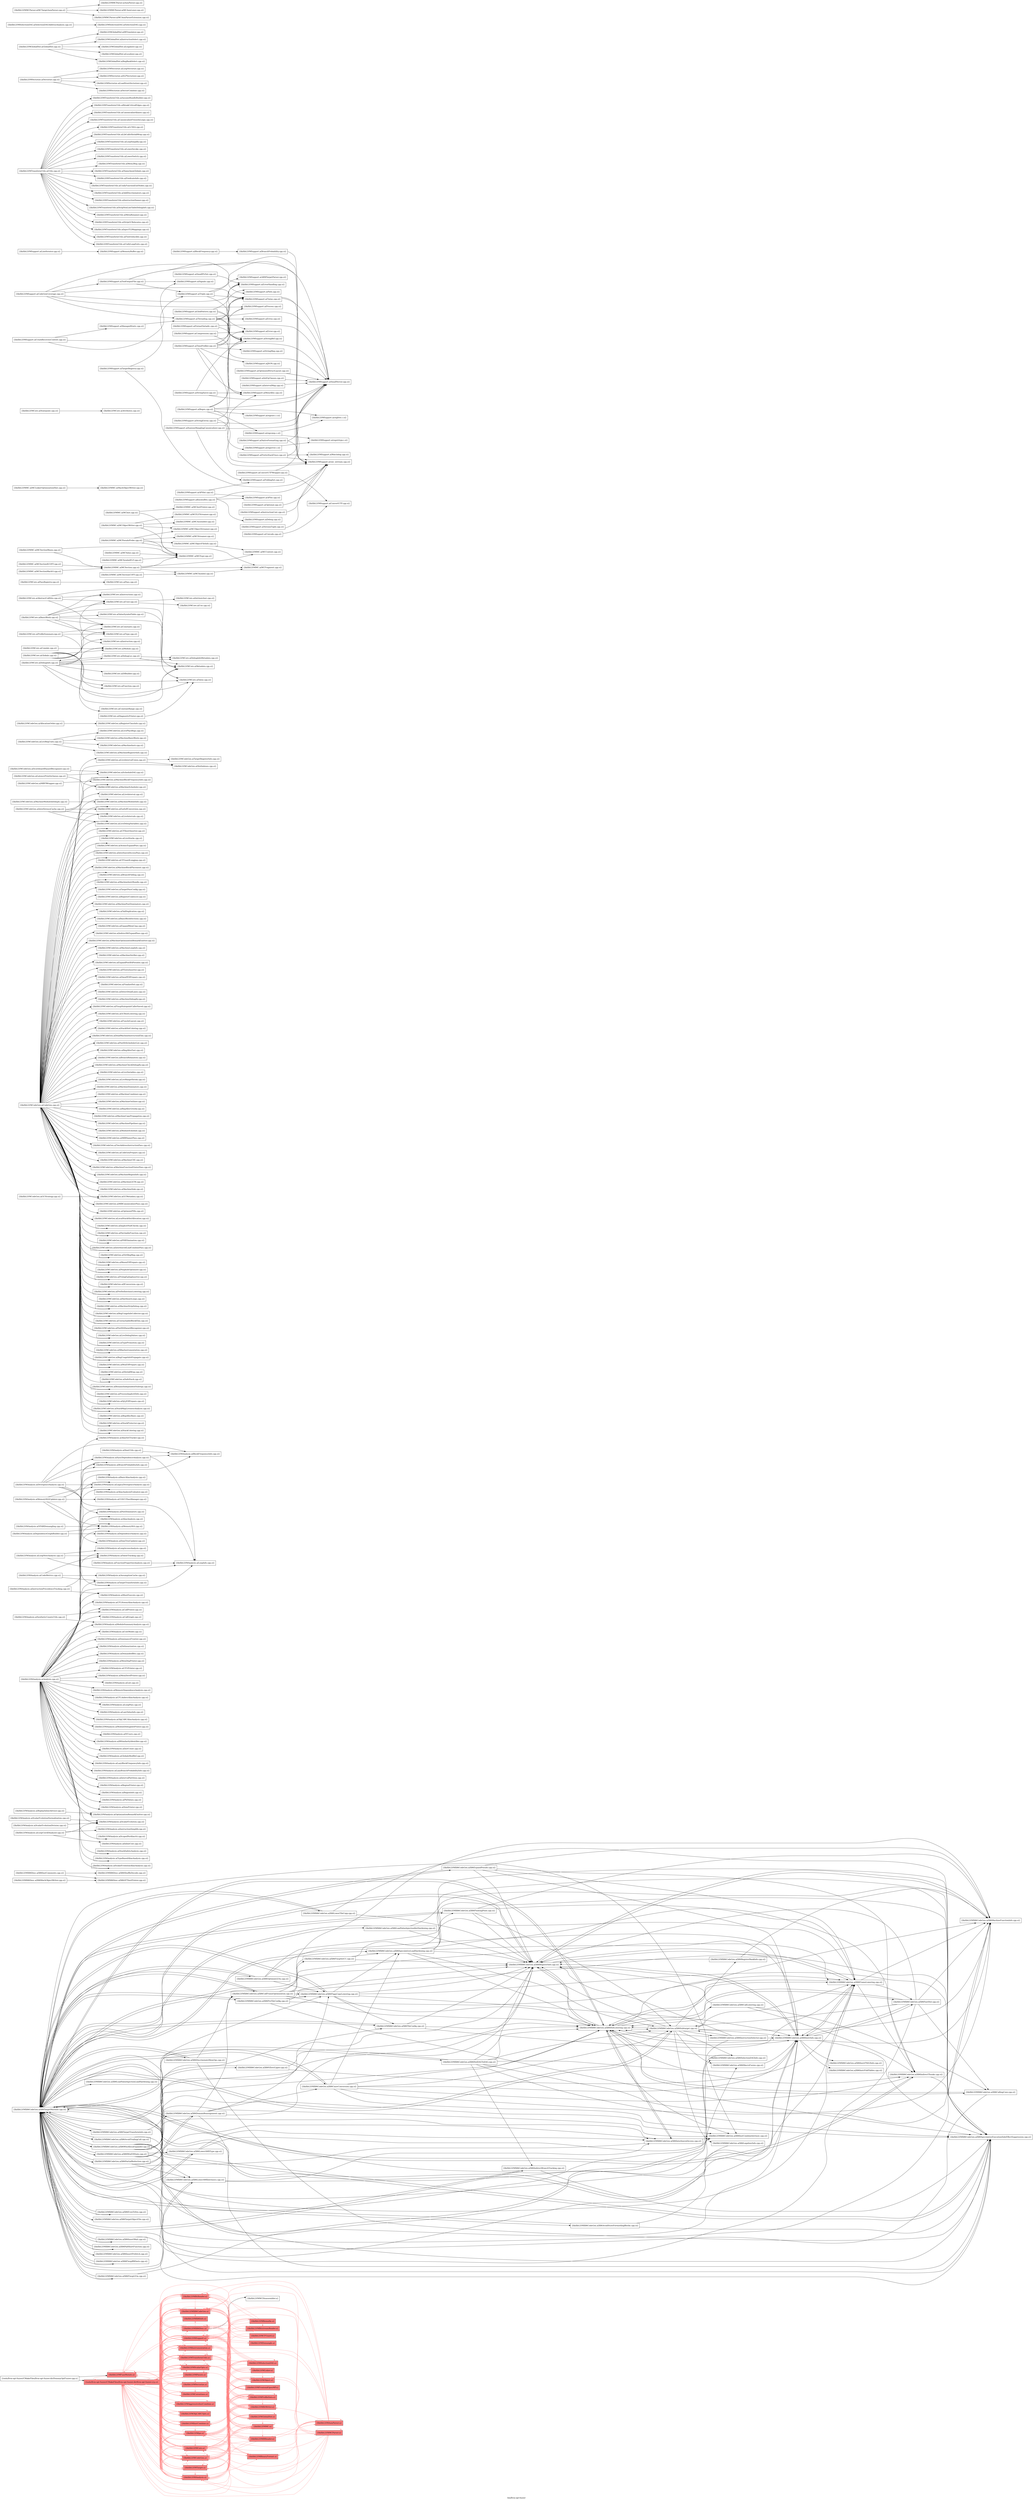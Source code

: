 digraph "bin/llvm-opt-fuzzer" {
	label="bin/llvm-opt-fuzzer";
	rankdir="LR"
	{ rank=same; Node0x55811f4d6768;  }
	{ rank=same; Node0x55811f4d78e8; Node0x55811f4cdde8;  }
	{ rank=same; Node0x55811f4bac98; Node0x55811f4b9d98; Node0x55811f4ba298; Node0x55811f4b6cd8; Node0x55811f4b67d8; Node0x55811f4b7f98; Node0x55811f4b8498; Node0x55811f4b7598; Node0x55811f4b4258; Node0x55811f4b4758; Node0x55811f4b3858; Node0x55811f4ce888; Node0x55811f4ced88; Node0x55811f4ccb28; Node0x55811f4cd028; Node0x55811f4cd488; Node0x55811f4cd988; Node0x55811f4cb5e8; Node0x55811f4b71d8;  }
	{ rank=same; Node0x55811f4caa58; Node0x55811f4caf08; Node0x55811f4d0958; Node0x55811f4ce2e8; Node0x55811f4b3448; Node0x55811f4cbae8; Node0x55811f4c4748; Node0x55811f4b25e8; Node0x55811f4b62d8; Node0x55811f4c42e8; Node0x55811f4b7a98; Node0x55811f4cf8c8; Node0x55811f4cfe18; Node0x55811f4cfe68; Node0x55811f4c3de8;  }

	Node0x55811f4d6768 [shape=record,shape=box,group=0,label="{tools/llvm-opt-fuzzer/CMakeFiles/llvm-opt-fuzzer.dir/DummyOptFuzzer.cpp.o}"];
	Node0x55811f4d6768 -> Node0x55811f4d78e8;
	Node0x55811f4d6768 -> Node0x55811f4cdde8;
	Node0x55811f4d78e8 [shape=record,shape=box,style=filled,fillcolor="1.000000 0.5 1",group=1,label="{tools/llvm-opt-fuzzer/CMakeFiles/llvm-opt-fuzzer.dir/llvm-opt-fuzzer.cpp.o}"];
	Node0x55811f4d78e8 -> Node0x55811f4bac98[color="1.000000 0.5 1"];
	Node0x55811f4d78e8 -> Node0x55811f4b9d98[color="1.000000 0.5 1"];
	Node0x55811f4d78e8 -> Node0x55811f4ba298[color="1.000000 0.5 1"];
	Node0x55811f4d78e8 -> Node0x55811f4b6cd8[color="1.000000 0.5 1"];
	Node0x55811f4d78e8 -> Node0x55811f4b67d8[color="1.000000 0.5 1"];
	Node0x55811f4d78e8 -> Node0x55811f4b7f98[color="1.000000 0.5 1"];
	Node0x55811f4d78e8 -> Node0x55811f4b8498[color="1.000000 0.5 1"];
	Node0x55811f4d78e8 -> Node0x55811f4b7598[color="1.000000 0.5 1"];
	Node0x55811f4d78e8 -> Node0x55811f4b4258[color="1.000000 0.5 1"];
	Node0x55811f4d78e8 -> Node0x55811f4b4758[color="1.000000 0.5 1"];
	Node0x55811f4d78e8 -> Node0x55811f4b3858[color="1.000000 0.5 1"];
	Node0x55811f4d78e8 -> Node0x55811f4cdde8[color="1.000000 0.5 1"];
	Node0x55811f4d78e8 -> Node0x55811f4ce888[color="1.000000 0.5 1"];
	Node0x55811f4d78e8 -> Node0x55811f4ced88[color="1.000000 0.5 1"];
	Node0x55811f4d78e8 -> Node0x55811f4ccb28[color="1.000000 0.5 1"];
	Node0x55811f4d78e8 -> Node0x55811f4cd028[color="1.000000 0.5 1"];
	Node0x55811f4d78e8 -> Node0x55811f4cd488[color="1.000000 0.5 1"];
	Node0x55811f4d78e8 -> Node0x55811f4cd988[color="1.000000 0.5 1"];
	Node0x55811f4d78e8 -> Node0x55811f4cb5e8[color="1.000000 0.5 1"];
	Node0x55811f4cdde8 [shape=record,shape=box,style=filled,fillcolor="1.000000 0.5 1",group=1,label="{lib/libLLVMFuzzMutate.a}"];
	Node0x55811f4cdde8 -> Node0x55811f4d78e8[color="1.000000 0.5 1"];
	Node0x55811f4cdde8 -> Node0x55811f4b6cd8[color="1.000000 0.5 1"];
	Node0x55811f4cdde8 -> Node0x55811f4b67d8[color="1.000000 0.5 1"];
	Node0x55811f4cdde8 -> Node0x55811f4b7f98[color="1.000000 0.5 1"];
	Node0x55811f4cdde8 -> Node0x55811f4b7598[color="1.000000 0.5 1"];
	Node0x55811f4cdde8 -> Node0x55811f4b71d8[color="1.000000 0.5 1"];
	Node0x55811f4cdde8 -> Node0x55811f4ccb28[color="1.000000 0.5 1"];
	Node0x55811f4cdde8 -> Node0x55811f4cdde8[color="1.000000 0.5 1"];
	Node0x55811f4cdde8 -> Node0x55811f4ced88[color="1.000000 0.5 1"];
	Node0x55811f4cdde8 -> Node0x55811f4bac98[color="1.000000 0.5 1"];
	Node0x55811f4bac98 [shape=record,shape=box,style=filled,fillcolor="1.000000 0.5 1",group=1,label="{lib/libLLVMX86CodeGen.a}"];
	Node0x55811f4bac98 -> Node0x55811f4ba298[color="1.000000 0.5 1"];
	Node0x55811f4bac98 -> Node0x55811f4b6cd8[color="1.000000 0.5 1"];
	Node0x55811f4bac98 -> Node0x55811f4b67d8[color="1.000000 0.5 1"];
	Node0x55811f4bac98 -> Node0x55811f4b7f98[color="1.000000 0.5 1"];
	Node0x55811f4bac98 -> Node0x55811f4caa58[color="1.000000 0.5 1"];
	Node0x55811f4bac98 -> Node0x55811f4ccb28[color="1.000000 0.5 1"];
	Node0x55811f4bac98 -> Node0x55811f4cd028[color="1.000000 0.5 1"];
	Node0x55811f4bac98 -> Node0x55811f4caf08[color="1.000000 0.5 1"];
	Node0x55811f4bac98 -> Node0x55811f4d0958[color="1.000000 0.5 1"];
	Node0x55811f4bac98 -> Node0x55811f4ce2e8[color="1.000000 0.5 1"];
	Node0x55811f4bac98 -> Node0x55811f4b9d98[color="1.000000 0.5 1"];
	Node0x55811f4bac98 -> Node0x55811f4d78e8[color="1.000000 0.5 1"];
	Node0x55811f4bac98 -> Node0x55811f4bac98[color="1.000000 0.5 1"];
	Node0x55811f4bac98 -> Node0x55811f4b3448[color="1.000000 0.5 1"];
	Node0x55811f4bac98 -> Node0x55811f4cd488[color="1.000000 0.5 1"];
	Node0x55811f4b9d98 [shape=record,shape=box,style=filled,fillcolor="1.000000 0.5 1",group=1,label="{lib/libLLVMX86Desc.a}"];
	Node0x55811f4b9d98 -> Node0x55811f4ccb28[color="1.000000 0.5 1"];
	Node0x55811f4b9d98 -> Node0x55811f4bac98[color="1.000000 0.5 1"];
	Node0x55811f4b9d98 -> Node0x55811f4b9d98[color="1.000000 0.5 1"];
	Node0x55811f4b9d98 -> Node0x55811f4ba298[color="1.000000 0.5 1"];
	Node0x55811f4b9d98 -> Node0x55811f4cbae8;
	Node0x55811f4b9d98 -> Node0x55811f4ce2e8[color="1.000000 0.5 1"];
	Node0x55811f4b9d98 -> Node0x55811f4d78e8[color="1.000000 0.5 1"];
	Node0x55811f4b9d98 -> Node0x55811f4c4748[color="1.000000 0.5 1"];
	Node0x55811f4ba298 [shape=record,shape=box,style=filled,fillcolor="1.000000 0.5 1",group=1,label="{lib/libLLVMX86Info.a}"];
	Node0x55811f4ba298 -> Node0x55811f4ccb28[color="1.000000 0.5 1"];
	Node0x55811f4b6cd8 [shape=record,shape=box,style=filled,fillcolor="1.000000 0.5 1",group=1,label="{lib/libLLVMAnalysis.a}"];
	Node0x55811f4b6cd8 -> Node0x55811f4bac98[color="1.000000 0.5 1"];
	Node0x55811f4b6cd8 -> Node0x55811f4b6cd8[color="1.000000 0.5 1"];
	Node0x55811f4b6cd8 -> Node0x55811f4b7f98[color="1.000000 0.5 1"];
	Node0x55811f4b6cd8 -> Node0x55811f4ccb28[color="1.000000 0.5 1"];
	Node0x55811f4b6cd8 -> Node0x55811f4d78e8[color="1.000000 0.5 1"];
	Node0x55811f4b6cd8 -> Node0x55811f4c4748[color="1.000000 0.5 1"];
	Node0x55811f4b6cd8 -> Node0x55811f4b25e8[color="1.000000 0.5 1"];
	Node0x55811f4b6cd8 -> Node0x55811f4b3448[color="1.000000 0.5 1"];
	Node0x55811f4b6cd8 -> Node0x55811f4b67d8[color="1.000000 0.5 1"];
	Node0x55811f4b6cd8 -> Node0x55811f4ced88[color="1.000000 0.5 1"];
	Node0x55811f4b6cd8 -> Node0x55811f4b7598[color="1.000000 0.5 1"];
	Node0x55811f4b67d8 [shape=record,shape=box,style=filled,fillcolor="1.000000 0.5 1",group=1,label="{lib/libLLVMCodeGen.a}"];
	Node0x55811f4b67d8 -> Node0x55811f4bac98[color="1.000000 0.5 1"];
	Node0x55811f4b67d8 -> Node0x55811f4b6cd8[color="1.000000 0.5 1"];
	Node0x55811f4b67d8 -> Node0x55811f4b67d8[color="1.000000 0.5 1"];
	Node0x55811f4b67d8 -> Node0x55811f4b7f98[color="1.000000 0.5 1"];
	Node0x55811f4b67d8 -> Node0x55811f4ccb28[color="1.000000 0.5 1"];
	Node0x55811f4b67d8 -> Node0x55811f4ce2e8[color="1.000000 0.5 1"];
	Node0x55811f4b67d8 -> Node0x55811f4d78e8[color="1.000000 0.5 1"];
	Node0x55811f4b67d8 -> Node0x55811f4cd488[color="1.000000 0.5 1"];
	Node0x55811f4b67d8 -> Node0x55811f4b9d98[color="1.000000 0.5 1"];
	Node0x55811f4b67d8 -> Node0x55811f4cd028[color="1.000000 0.5 1"];
	Node0x55811f4b67d8 -> Node0x55811f4b62d8[color="1.000000 0.5 1"];
	Node0x55811f4b67d8 -> Node0x55811f4b3448[color="1.000000 0.5 1"];
	Node0x55811f4b67d8 -> Node0x55811f4ced88[color="1.000000 0.5 1"];
	Node0x55811f4b7f98 [shape=record,shape=box,style=filled,fillcolor="1.000000 0.5 1",group=1,label="{lib/libLLVMCore.a}"];
	Node0x55811f4b7f98 -> Node0x55811f4ccb28[color="1.000000 0.5 1"];
	Node0x55811f4b7f98 -> Node0x55811f4d78e8[color="1.000000 0.5 1"];
	Node0x55811f4b7f98 -> Node0x55811f4bac98[color="1.000000 0.5 1"];
	Node0x55811f4b7f98 -> Node0x55811f4b6cd8[color="1.000000 0.5 1"];
	Node0x55811f4b7f98 -> Node0x55811f4b62d8[color="1.000000 0.5 1"];
	Node0x55811f4b7f98 -> Node0x55811f4b67d8[color="1.000000 0.5 1"];
	Node0x55811f4b7f98 -> Node0x55811f4b7f98[color="1.000000 0.5 1"];
	Node0x55811f4b7f98 -> Node0x55811f4c4748[color="1.000000 0.5 1"];
	Node0x55811f4b7f98 -> Node0x55811f4b9d98[color="1.000000 0.5 1"];
	Node0x55811f4b7f98 -> Node0x55811f4c42e8[color="1.000000 0.5 1"];
	Node0x55811f4b8498 [shape=record,shape=box,style=filled,fillcolor="1.000000 0.5 1",group=1,label="{lib/libLLVMCoroutines.a}"];
	Node0x55811f4b8498 -> Node0x55811f4bac98[color="1.000000 0.5 1"];
	Node0x55811f4b8498 -> Node0x55811f4b6cd8[color="1.000000 0.5 1"];
	Node0x55811f4b8498 -> Node0x55811f4b67d8[color="1.000000 0.5 1"];
	Node0x55811f4b8498 -> Node0x55811f4b7f98[color="1.000000 0.5 1"];
	Node0x55811f4b8498 -> Node0x55811f4b8498[color="1.000000 0.5 1"];
	Node0x55811f4b8498 -> Node0x55811f4ccb28[color="1.000000 0.5 1"];
	Node0x55811f4b8498 -> Node0x55811f4cd488[color="1.000000 0.5 1"];
	Node0x55811f4b8498 -> Node0x55811f4ced88[color="1.000000 0.5 1"];
	Node0x55811f4b7598 [shape=record,shape=box,style=filled,fillcolor="1.000000 0.5 1",group=1,label="{lib/libLLVMipo.a}"];
	Node0x55811f4b7598 -> Node0x55811f4bac98[color="1.000000 0.5 1"];
	Node0x55811f4b7598 -> Node0x55811f4b7f98[color="1.000000 0.5 1"];
	Node0x55811f4b7598 -> Node0x55811f4b7598[color="1.000000 0.5 1"];
	Node0x55811f4b7598 -> Node0x55811f4b6cd8[color="1.000000 0.5 1"];
	Node0x55811f4b7598 -> Node0x55811f4b62d8[color="1.000000 0.5 1"];
	Node0x55811f4b7598 -> Node0x55811f4b67d8[color="1.000000 0.5 1"];
	Node0x55811f4b7598 -> Node0x55811f4ccb28[color="1.000000 0.5 1"];
	Node0x55811f4b7598 -> Node0x55811f4cd488[color="1.000000 0.5 1"];
	Node0x55811f4b7598 -> Node0x55811f4d78e8[color="1.000000 0.5 1"];
	Node0x55811f4b7598 -> Node0x55811f4b8498[color="1.000000 0.5 1"];
	Node0x55811f4b7598 -> Node0x55811f4b71d8[color="1.000000 0.5 1"];
	Node0x55811f4b7598 -> Node0x55811f4b7a98[color="1.000000 0.5 1"];
	Node0x55811f4b7598 -> Node0x55811f4cf8c8[color="1.000000 0.5 1"];
	Node0x55811f4b7598 -> Node0x55811f4cfe18[color="1.000000 0.5 1"];
	Node0x55811f4b7598 -> Node0x55811f4ced88[color="1.000000 0.5 1"];
	Node0x55811f4b7598 -> Node0x55811f4b3858[color="1.000000 0.5 1"];
	Node0x55811f4b7598 -> Node0x55811f4b3448[color="1.000000 0.5 1"];
	Node0x55811f4b4258 [shape=record,shape=box,style=filled,fillcolor="1.000000 0.5 1",group=1,label="{lib/libLLVMAggressiveInstCombine.a}"];
	Node0x55811f4b4258 -> Node0x55811f4bac98[color="1.000000 0.5 1"];
	Node0x55811f4b4258 -> Node0x55811f4b6cd8[color="1.000000 0.5 1"];
	Node0x55811f4b4258 -> Node0x55811f4b67d8[color="1.000000 0.5 1"];
	Node0x55811f4b4258 -> Node0x55811f4b7f98[color="1.000000 0.5 1"];
	Node0x55811f4b4258 -> Node0x55811f4b4258[color="1.000000 0.5 1"];
	Node0x55811f4b4258 -> Node0x55811f4ccb28[color="1.000000 0.5 1"];
	Node0x55811f4b4258 -> Node0x55811f4cd488[color="1.000000 0.5 1"];
	Node0x55811f4b4758 [shape=record,shape=box,style=filled,fillcolor="1.000000 0.5 1",group=1,label="{lib/libLLVMInstCombine.a}"];
	Node0x55811f4b4758 -> Node0x55811f4bac98[color="1.000000 0.5 1"];
	Node0x55811f4b4758 -> Node0x55811f4b6cd8[color="1.000000 0.5 1"];
	Node0x55811f4b4758 -> Node0x55811f4b67d8[color="1.000000 0.5 1"];
	Node0x55811f4b4758 -> Node0x55811f4b7f98[color="1.000000 0.5 1"];
	Node0x55811f4b4758 -> Node0x55811f4b8498[color="1.000000 0.5 1"];
	Node0x55811f4b4758 -> Node0x55811f4b4758[color="1.000000 0.5 1"];
	Node0x55811f4b4758 -> Node0x55811f4ccb28[color="1.000000 0.5 1"];
	Node0x55811f4b4758 -> Node0x55811f4cd488[color="1.000000 0.5 1"];
	Node0x55811f4b4758 -> Node0x55811f4b62d8[color="1.000000 0.5 1"];
	Node0x55811f4b4758 -> Node0x55811f4b7598[color="1.000000 0.5 1"];
	Node0x55811f4b3858 [shape=record,shape=box,style=filled,fillcolor="1.000000 0.5 1",group=1,label="{lib/libLLVMInstrumentation.a}"];
	Node0x55811f4b3858 -> Node0x55811f4bac98[color="1.000000 0.5 1"];
	Node0x55811f4b3858 -> Node0x55811f4b6cd8[color="1.000000 0.5 1"];
	Node0x55811f4b3858 -> Node0x55811f4b7f98[color="1.000000 0.5 1"];
	Node0x55811f4b3858 -> Node0x55811f4b7598[color="1.000000 0.5 1"];
	Node0x55811f4b3858 -> Node0x55811f4ccb28[color="1.000000 0.5 1"];
	Node0x55811f4b3858 -> Node0x55811f4b3448[color="1.000000 0.5 1"];
	Node0x55811f4b3858 -> Node0x55811f4d78e8[color="1.000000 0.5 1"];
	Node0x55811f4b3858 -> Node0x55811f4b67d8[color="1.000000 0.5 1"];
	Node0x55811f4b3858 -> Node0x55811f4b4758[color="1.000000 0.5 1"];
	Node0x55811f4b3858 -> Node0x55811f4cd488[color="1.000000 0.5 1"];
	Node0x55811f4b3858 -> Node0x55811f4b3858[color="1.000000 0.5 1"];
	Node0x55811f4b3858 -> Node0x55811f4ce2e8[color="1.000000 0.5 1"];
	Node0x55811f4b3858 -> Node0x55811f4b8498[color="1.000000 0.5 1"];
	Node0x55811f4b3858 -> Node0x55811f4b71d8[color="1.000000 0.5 1"];
	Node0x55811f4ce888 [shape=record,shape=box,style=filled,fillcolor="1.000000 0.5 1",group=1,label="{lib/libLLVMObjCARCOpts.a}"];
	Node0x55811f4ce888 -> Node0x55811f4bac98[color="1.000000 0.5 1"];
	Node0x55811f4ce888 -> Node0x55811f4b6cd8[color="1.000000 0.5 1"];
	Node0x55811f4ce888 -> Node0x55811f4b7f98[color="1.000000 0.5 1"];
	Node0x55811f4ce888 -> Node0x55811f4ce888[color="1.000000 0.5 1"];
	Node0x55811f4ce888 -> Node0x55811f4ccb28[color="1.000000 0.5 1"];
	Node0x55811f4ce888 -> Node0x55811f4cd488[color="1.000000 0.5 1"];
	Node0x55811f4ce888 -> Node0x55811f4b67d8[color="1.000000 0.5 1"];
	Node0x55811f4ced88 [shape=record,shape=box,style=filled,fillcolor="1.000000 0.5 1",group=1,label="{lib/libLLVMScalarOpts.a}"];
	Node0x55811f4ced88 -> Node0x55811f4bac98[color="1.000000 0.5 1"];
	Node0x55811f4ced88 -> Node0x55811f4b6cd8[color="1.000000 0.5 1"];
	Node0x55811f4ced88 -> Node0x55811f4b7f98[color="1.000000 0.5 1"];
	Node0x55811f4ced88 -> Node0x55811f4b7598[color="1.000000 0.5 1"];
	Node0x55811f4ced88 -> Node0x55811f4ccb28[color="1.000000 0.5 1"];
	Node0x55811f4ced88 -> Node0x55811f4cd488[color="1.000000 0.5 1"];
	Node0x55811f4ced88 -> Node0x55811f4b67d8[color="1.000000 0.5 1"];
	Node0x55811f4ced88 -> Node0x55811f4b4758[color="1.000000 0.5 1"];
	Node0x55811f4ced88 -> Node0x55811f4b3858[color="1.000000 0.5 1"];
	Node0x55811f4ced88 -> Node0x55811f4b62d8[color="1.000000 0.5 1"];
	Node0x55811f4ced88 -> Node0x55811f4b8498[color="1.000000 0.5 1"];
	Node0x55811f4ced88 -> Node0x55811f4ced88[color="1.000000 0.5 1"];
	Node0x55811f4ced88 -> Node0x55811f4d78e8[color="1.000000 0.5 1"];
	Node0x55811f4ced88 -> Node0x55811f4ce888[color="1.000000 0.5 1"];
	Node0x55811f4ced88 -> Node0x55811f4cd988[color="1.000000 0.5 1"];
	Node0x55811f4ced88 -> Node0x55811f4cb5e8[color="1.000000 0.5 1"];
	Node0x55811f4ccb28 [shape=record,shape=box,style=filled,fillcolor="1.000000 0.5 1",group=1,label="{lib/libLLVMSupport.a}"];
	Node0x55811f4ccb28 -> Node0x55811f4d78e8[color="1.000000 0.5 1"];
	Node0x55811f4ccb28 -> Node0x55811f4bac98[color="1.000000 0.5 1"];
	Node0x55811f4ccb28 -> Node0x55811f4b6cd8[color="1.000000 0.5 1"];
	Node0x55811f4ccb28 -> Node0x55811f4b67d8[color="1.000000 0.5 1"];
	Node0x55811f4ccb28 -> Node0x55811f4b7f98[color="1.000000 0.5 1"];
	Node0x55811f4ccb28 -> Node0x55811f4ccb28[color="1.000000 0.5 1"];
	Node0x55811f4ccb28 -> Node0x55811f4ce2e8[color="1.000000 0.5 1"];
	Node0x55811f4ccb28 -> Node0x55811f4b62d8[color="1.000000 0.5 1"];
	Node0x55811f4ccb28 -> Node0x55811f4b9d98[color="1.000000 0.5 1"];
	Node0x55811f4ccb28 -> Node0x55811f4b71d8[color="1.000000 0.5 1"];
	Node0x55811f4ccb28 -> Node0x55811f4b3858[color="1.000000 0.5 1"];
	Node0x55811f4ccb28 -> Node0x55811f4b7a98[color="1.000000 0.5 1"];
	Node0x55811f4ccb28 -> Node0x55811f4b7598[color="1.000000 0.5 1"];
	Node0x55811f4ccb28 -> Node0x55811f4cdde8[color="1.000000 0.5 1"];
	Node0x55811f4ccb28 -> Node0x55811f4cfe68[color="1.000000 0.5 1"];
	Node0x55811f4cd028 [shape=record,shape=box,style=filled,fillcolor="1.000000 0.5 1",group=1,label="{lib/libLLVMTarget.a}"];
	Node0x55811f4cd028 -> Node0x55811f4bac98[color="1.000000 0.5 1"];
	Node0x55811f4cd028 -> Node0x55811f4b6cd8[color="1.000000 0.5 1"];
	Node0x55811f4cd028 -> Node0x55811f4b7f98[color="1.000000 0.5 1"];
	Node0x55811f4cd028 -> Node0x55811f4ccb28[color="1.000000 0.5 1"];
	Node0x55811f4cd028 -> Node0x55811f4b67d8[color="1.000000 0.5 1"];
	Node0x55811f4cd028 -> Node0x55811f4ce2e8[color="1.000000 0.5 1"];
	Node0x55811f4cd028 -> Node0x55811f4cd028[color="1.000000 0.5 1"];
	Node0x55811f4cd488 [shape=record,shape=box,style=filled,fillcolor="1.000000 0.5 1",group=1,label="{lib/libLLVMTransformUtils.a}"];
	Node0x55811f4cd488 -> Node0x55811f4ccb28[color="1.000000 0.5 1"];
	Node0x55811f4cd488 -> Node0x55811f4bac98[color="1.000000 0.5 1"];
	Node0x55811f4cd488 -> Node0x55811f4b6cd8[color="1.000000 0.5 1"];
	Node0x55811f4cd488 -> Node0x55811f4b67d8[color="1.000000 0.5 1"];
	Node0x55811f4cd488 -> Node0x55811f4b7f98[color="1.000000 0.5 1"];
	Node0x55811f4cd488 -> Node0x55811f4cd488[color="1.000000 0.5 1"];
	Node0x55811f4cd488 -> Node0x55811f4b7598[color="1.000000 0.5 1"];
	Node0x55811f4cd488 -> Node0x55811f4ced88[color="1.000000 0.5 1"];
	Node0x55811f4cd488 -> Node0x55811f4d78e8[color="1.000000 0.5 1"];
	Node0x55811f4cd488 -> Node0x55811f4b4758[color="1.000000 0.5 1"];
	Node0x55811f4cd488 -> Node0x55811f4b62d8[color="1.000000 0.5 1"];
	Node0x55811f4cd488 -> Node0x55811f4b71d8[color="1.000000 0.5 1"];
	Node0x55811f4cd488 -> Node0x55811f4b8498[color="1.000000 0.5 1"];
	Node0x55811f4cd488 -> Node0x55811f4b3858[color="1.000000 0.5 1"];
	Node0x55811f4cd988 [shape=record,shape=box,style=filled,fillcolor="1.000000 0.5 1",group=1,label="{lib/libLLVMVectorize.a}"];
	Node0x55811f4cd988 -> Node0x55811f4bac98[color="1.000000 0.5 1"];
	Node0x55811f4cd988 -> Node0x55811f4b6cd8[color="1.000000 0.5 1"];
	Node0x55811f4cd988 -> Node0x55811f4b67d8[color="1.000000 0.5 1"];
	Node0x55811f4cd988 -> Node0x55811f4b7f98[color="1.000000 0.5 1"];
	Node0x55811f4cd988 -> Node0x55811f4b8498[color="1.000000 0.5 1"];
	Node0x55811f4cd988 -> Node0x55811f4b7598[color="1.000000 0.5 1"];
	Node0x55811f4cd988 -> Node0x55811f4b4258[color="1.000000 0.5 1"];
	Node0x55811f4cd988 -> Node0x55811f4b4758[color="1.000000 0.5 1"];
	Node0x55811f4cd988 -> Node0x55811f4b3858[color="1.000000 0.5 1"];
	Node0x55811f4cd988 -> Node0x55811f4ced88[color="1.000000 0.5 1"];
	Node0x55811f4cd988 -> Node0x55811f4ccb28[color="1.000000 0.5 1"];
	Node0x55811f4cd988 -> Node0x55811f4cd488[color="1.000000 0.5 1"];
	Node0x55811f4cd988 -> Node0x55811f4cd988[color="1.000000 0.5 1"];
	Node0x55811f4cb5e8 [shape=record,shape=box,style=filled,fillcolor="1.000000 0.5 1",group=1,label="{lib/libLLVMPasses.a}"];
	Node0x55811f4cb5e8 -> Node0x55811f4d78e8[color="1.000000 0.5 1"];
	Node0x55811f4cb5e8 -> Node0x55811f4bac98[color="1.000000 0.5 1"];
	Node0x55811f4cb5e8 -> Node0x55811f4b6cd8[color="1.000000 0.5 1"];
	Node0x55811f4cb5e8 -> Node0x55811f4b7f98[color="1.000000 0.5 1"];
	Node0x55811f4cb5e8 -> Node0x55811f4ced88[color="1.000000 0.5 1"];
	Node0x55811f4cb5e8 -> Node0x55811f4b3858[color="1.000000 0.5 1"];
	Node0x55811f4cb5e8 -> Node0x55811f4b7598[color="1.000000 0.5 1"];
	Node0x55811f4cb5e8 -> Node0x55811f4b8498[color="1.000000 0.5 1"];
	Node0x55811f4cb5e8 -> Node0x55811f4b4258[color="1.000000 0.5 1"];
	Node0x55811f4cb5e8 -> Node0x55811f4b4758[color="1.000000 0.5 1"];
	Node0x55811f4cb5e8 -> Node0x55811f4cdde8[color="1.000000 0.5 1"];
	Node0x55811f4cb5e8 -> Node0x55811f4ce888[color="1.000000 0.5 1"];
	Node0x55811f4cb5e8 -> Node0x55811f4ccb28[color="1.000000 0.5 1"];
	Node0x55811f4cb5e8 -> Node0x55811f4cd028[color="1.000000 0.5 1"];
	Node0x55811f4cb5e8 -> Node0x55811f4cd488[color="1.000000 0.5 1"];
	Node0x55811f4cb5e8 -> Node0x55811f4cd988[color="1.000000 0.5 1"];
	Node0x55811f4d8d38 [shape=record,shape=box,group=0,label="{lib/libLLVMX86CodeGen.a(X86TargetMachine.cpp.o)}"];
	Node0x55811f4d8d38 -> Node0x55811f4d4418;
	Node0x55811f4d8d38 -> Node0x55811f4d4148;
	Node0x55811f4d8d38 -> Node0x55811f4d48c8;
	Node0x55811f4d8d38 -> Node0x55811f4bda88;
	Node0x55811f4d8d38 -> Node0x55811f4be208;
	Node0x55811f4d8d38 -> Node0x55811f4bc778;
	Node0x55811f4d8d38 -> Node0x55811f4bafb8;
	Node0x55811f4d8d38 -> Node0x55811f4bb828;
	Node0x55811f4d8d38 -> Node0x55811f4c3f28;
	Node0x55811f4d8d38 -> Node0x55811f4c4d38;
	Node0x55811f4d8d38 -> Node0x55811f4ccc68;
	Node0x55811f4d8d38 -> Node0x55811f4ce518;
	Node0x55811f4d8d38 -> Node0x55811f4ce0b8;
	Node0x55811f4d8d38 -> Node0x55811f4cb098;
	Node0x55811f4d8d38 -> Node0x55811f4ca8c8;
	Node0x55811f4d8d38 -> Node0x55811f4cad28;
	Node0x55811f4d8d38 -> Node0x55811f4cad78;
	Node0x55811f4d8d38 -> Node0x55811f4ce3d8;
	Node0x55811f4d8d38 -> Node0x55811f4ce5b8;
	Node0x55811f4d8d38 -> Node0x55811f4ccad8;
	Node0x55811f4d8d38 -> Node0x55811f4cce48;
	Node0x55811f4d8d38 -> Node0x55811f4cd0c8;
	Node0x55811f4d8d38 -> Node0x55811f4d0908;
	Node0x55811f4d8d38 -> Node0x55811f4d0638;
	Node0x55811f4d8d38 -> Node0x55811f4d0d18;
	Node0x55811f4d8d38 -> Node0x55811f4cf5f8;
	Node0x55811f4d8d38 -> Node0x55811f4c37a8;
	Node0x55811f4d8d38 -> Node0x55811f4c34d8;
	Node0x55811f4d8d38 -> Node0x55811f4c27b8;
	Node0x55811f4d8d38 -> Node0x55811f4c4dd8;
	Node0x55811f4d8d38 -> Node0x55811f4c3f78;
	Node0x55811f4d8d38 -> Node0x55811f4c3d48;
	Node0x55811f4d8d38 -> Node0x55811f4c0a08;
	Node0x55811f4d8d38 -> Node0x55811f4c0788;
	Node0x55811f4d8d38 -> Node0x55811f4c0198;
	Node0x55811f4d8d38 -> Node0x55811f4c1c78;
	Node0x55811f4d8d38 -> Node0x55811f4c1a98;
	Node0x55811f4d8d38 -> Node0x55811f4bcb88;
	Node0x55811f4d8d38 -> Node0x55811f4bbb48;
	Node0x55811f4d8d38 -> Node0x55811f4baec8;
	Node0x55811f4d8d38 -> Node0x55811f4bb698;
	Node0x55811f4d8d38 -> Node0x55811f4c4d88;
	Node0x55811f4d8d38 -> Node0x55811f4c3b18;
	Node0x55811f4d4418 [shape=record,shape=box,group=0,label="{lib/libLLVMX86CodeGen.a(X86InstCombineIntrinsic.cpp.o)}"];
	Node0x55811f4d4148 [shape=record,shape=box,group=0,label="{lib/libLLVMX86CodeGen.a(X86SpeculativeExecutionSideEffectSuppression.cpp.o)}"];
	Node0x55811f4d4148 -> Node0x55811f4d8d38;
	Node0x55811f4d48c8 [shape=record,shape=box,group=0,label="{lib/libLLVMX86CodeGen.a(X86IndirectThunks.cpp.o)}"];
	Node0x55811f4d48c8 -> Node0x55811f4d8d38;
	Node0x55811f4d48c8 -> Node0x55811f4d4148;
	Node0x55811f4bda88 [shape=record,shape=box,group=0,label="{lib/libLLVMX86CodeGen.a(X86LoadValueInjectionRetHardening.cpp.o)}"];
	Node0x55811f4bda88 -> Node0x55811f4d8d38;
	Node0x55811f4bda88 -> Node0x55811f4d4148;
	Node0x55811f4bda88 -> Node0x55811f4be208;
	Node0x55811f4be208 [shape=record,shape=box,group=0,label="{lib/libLLVMX86CodeGen.a(X86RegisterInfo.cpp.o)}"];
	Node0x55811f4be208 -> Node0x55811f4d8d38;
	Node0x55811f4be208 -> Node0x55811f4be9d8;
	Node0x55811f4be208 -> Node0x55811f4bc778;
	Node0x55811f4be208 -> Node0x55811f4bb828;
	Node0x55811f4be208 -> Node0x55811f4c3f28;
	Node0x55811f4bc778 [shape=record,shape=box,group=0,label="{lib/libLLVMX86CodeGen.a(X86ISelLowering.cpp.o)}"];
	Node0x55811f4bc778 -> Node0x55811f4d8d38;
	Node0x55811f4bc778 -> Node0x55811f4d4418;
	Node0x55811f4bc778 -> Node0x55811f4d48c8;
	Node0x55811f4bc778 -> Node0x55811f4be208;
	Node0x55811f4bc778 -> Node0x55811f4be9d8;
	Node0x55811f4bc778 -> Node0x55811f4bd0d8;
	Node0x55811f4bc778 -> Node0x55811f4bafb8;
	Node0x55811f4bc778 -> Node0x55811f4bb828;
	Node0x55811f4bc778 -> Node0x55811f4c3f28;
	Node0x55811f4bc778 -> Node0x55811f4c73f8;
	Node0x55811f4bc778 -> Node0x55811f4cece8;
	Node0x55811f4bafb8 [shape=record,shape=box,group=0,label="{lib/libLLVMX86CodeGen.a(X86Subtarget.cpp.o)}"];
	Node0x55811f4bafb8 -> Node0x55811f4d8d38;
	Node0x55811f4bafb8 -> Node0x55811f4be208;
	Node0x55811f4bafb8 -> Node0x55811f4be9d8;
	Node0x55811f4bafb8 -> Node0x55811f4bc778;
	Node0x55811f4bafb8 -> Node0x55811f4bb828;
	Node0x55811f4bafb8 -> Node0x55811f4c3f28;
	Node0x55811f4bafb8 -> Node0x55811f4c4d38;
	Node0x55811f4bafb8 -> Node0x55811f4c4f18;
	Node0x55811f4bafb8 -> Node0x55811f4c6818;
	Node0x55811f4bafb8 -> Node0x55811f4c65e8;
	Node0x55811f4bafb8 -> Node0x55811f4cd3e8;
	Node0x55811f4bafb8 -> Node0x55811f4ccc68;
	Node0x55811f4bb828 [shape=record,shape=box,group=0,label="{lib/libLLVMX86CodeGen.a(X86InstrInfo.cpp.o)}"];
	Node0x55811f4bb828 -> Node0x55811f4d8d38;
	Node0x55811f4bb828 -> Node0x55811f4d4148;
	Node0x55811f4bb828 -> Node0x55811f4be208;
	Node0x55811f4bb828 -> Node0x55811f4be9d8;
	Node0x55811f4bb828 -> Node0x55811f4bc778;
	Node0x55811f4bb828 -> Node0x55811f4bd0d8;
	Node0x55811f4bb828 -> Node0x55811f4bbfa8;
	Node0x55811f4bb828 -> Node0x55811f4c3f28;
	Node0x55811f4bb828 -> Node0x55811f4c4158;
	Node0x55811f4c3f28 [shape=record,shape=box,group=0,label="{lib/libLLVMX86CodeGen.a(X86FrameLowering.cpp.o)}"];
	Node0x55811f4c3f28 -> Node0x55811f4d48c8;
	Node0x55811f4c3f28 -> Node0x55811f4be208;
	Node0x55811f4c3f28 -> Node0x55811f4be9d8;
	Node0x55811f4c3f28 -> Node0x55811f4bc778;
	Node0x55811f4c3f28 -> Node0x55811f4bd0d8;
	Node0x55811f4c3f28 -> Node0x55811f4bb828;
	Node0x55811f4c4d38 [shape=record,shape=box,group=0,label="{lib/libLLVMX86CodeGen.a(X86SelectionDAGInfo.cpp.o)}"];
	Node0x55811f4c4d38 -> Node0x55811f4d8d38;
	Node0x55811f4c4d38 -> Node0x55811f4bc778;
	Node0x55811f4ccc68 [shape=record,shape=box,group=0,label="{lib/libLLVMX86CodeGen.a(X86MacroFusion.cpp.o)}"];
	Node0x55811f4ccc68 -> Node0x55811f4bb828;
	Node0x55811f4ce518 [shape=record,shape=box,group=0,label="{lib/libLLVMX86CodeGen.a(X86AvoidTrailingCall.cpp.o)}"];
	Node0x55811f4ce518 -> Node0x55811f4d8d38;
	Node0x55811f4ce518 -> Node0x55811f4d4148;
	Node0x55811f4ce0b8 [shape=record,shape=box,group=0,label="{lib/libLLVMX86CodeGen.a(X86ExpandPseudo.cpp.o)}"];
	Node0x55811f4ce0b8 -> Node0x55811f4d8d38;
	Node0x55811f4ce0b8 -> Node0x55811f4d48c8;
	Node0x55811f4ce0b8 -> Node0x55811f4be208;
	Node0x55811f4ce0b8 -> Node0x55811f4be9d8;
	Node0x55811f4ce0b8 -> Node0x55811f4bb828;
	Node0x55811f4ce0b8 -> Node0x55811f4c3f28;
	Node0x55811f4cb098 [shape=record,shape=box,group=0,label="{lib/libLLVMX86CodeGen.a(X86LowerTileCopy.cpp.o)}"];
	Node0x55811f4cb098 -> Node0x55811f4d8d38;
	Node0x55811f4cb098 -> Node0x55811f4d4148;
	Node0x55811f4cb098 -> Node0x55811f4be208;
	Node0x55811f4ca8c8 [shape=record,shape=box,group=0,label="{lib/libLLVMX86CodeGen.a(X86FloatingPoint.cpp.o)}"];
	Node0x55811f4ca8c8 -> Node0x55811f4d8d38;
	Node0x55811f4ca8c8 -> Node0x55811f4be208;
	Node0x55811f4ca8c8 -> Node0x55811f4be9d8;
	Node0x55811f4ca8c8 -> Node0x55811f4bafb8;
	Node0x55811f4ca8c8 -> Node0x55811f4c3f28;
	Node0x55811f4cad28 [shape=record,shape=box,group=0,label="{lib/libLLVMX86CodeGen.a(X86LoadValueInjectionLoadHardening.cpp.o)}"];
	Node0x55811f4cad78 [shape=record,shape=box,group=0,label="{lib/libLLVMX86CodeGen.a(X86TileConfig.cpp.o)}"];
	Node0x55811f4cad78 -> Node0x55811f4d8d38;
	Node0x55811f4cad78 -> Node0x55811f4be208;
	Node0x55811f4cad78 -> Node0x55811f4bc778;
	Node0x55811f4cad78 -> Node0x55811f4c3f28;
	Node0x55811f4ce3d8 [shape=record,shape=box,group=0,label="{lib/libLLVMX86CodeGen.a(X86SpeculativeLoadHardening.cpp.o)}"];
	Node0x55811f4ce3d8 -> Node0x55811f4d8d38;
	Node0x55811f4ce3d8 -> Node0x55811f4d4148;
	Node0x55811f4ce3d8 -> Node0x55811f4d48c8;
	Node0x55811f4ce3d8 -> Node0x55811f4be208;
	Node0x55811f4ce3d8 -> Node0x55811f4bc778;
	Node0x55811f4ce3d8 -> Node0x55811f4bafb8;
	Node0x55811f4ce3d8 -> Node0x55811f4bb828;
	Node0x55811f4ce3d8 -> Node0x55811f4c3f28;
	Node0x55811f4ce3d8 -> Node0x55811f4ca8c8;
	Node0x55811f4ce5b8 [shape=record,shape=box,group=0,label="{lib/libLLVMX86CodeGen.a(X86FlagsCopyLowering.cpp.o)}"];
	Node0x55811f4ce5b8 -> Node0x55811f4d8d38;
	Node0x55811f4ce5b8 -> Node0x55811f4d4148;
	Node0x55811f4ce5b8 -> Node0x55811f4be208;
	Node0x55811f4ce5b8 -> Node0x55811f4bc778;
	Node0x55811f4ce5b8 -> Node0x55811f4bb828;
	Node0x55811f4ce5b8 -> Node0x55811f4cad78;
	Node0x55811f4ce5b8 -> Node0x55811f4ce3d8;
	Node0x55811f4ccad8 [shape=record,shape=box,group=0,label="{lib/libLLVMX86CodeGen.a(X86FixupSetCC.cpp.o)}"];
	Node0x55811f4ccad8 -> Node0x55811f4d8d38;
	Node0x55811f4ccad8 -> Node0x55811f4d4148;
	Node0x55811f4ccad8 -> Node0x55811f4be208;
	Node0x55811f4ccad8 -> Node0x55811f4ce3d8;
	Node0x55811f4cce48 [shape=record,shape=box,group=0,label="{lib/libLLVMX86CodeGen.a(X86OptimizeLEAs.cpp.o)}"];
	Node0x55811f4cce48 -> Node0x55811f4d8d38;
	Node0x55811f4cce48 -> Node0x55811f4d4148;
	Node0x55811f4cce48 -> Node0x55811f4bb828;
	Node0x55811f4cce48 -> Node0x55811f4ce5b8;
	Node0x55811f4cd0c8 [shape=record,shape=box,group=0,label="{lib/libLLVMX86CodeGen.a(X86CallFrameOptimization.cpp.o)}"];
	Node0x55811f4cd0c8 -> Node0x55811f4d8d38;
	Node0x55811f4cd0c8 -> Node0x55811f4d4148;
	Node0x55811f4cd0c8 -> Node0x55811f4be208;
	Node0x55811f4cd0c8 -> Node0x55811f4be9d8;
	Node0x55811f4cd0c8 -> Node0x55811f4bc778;
	Node0x55811f4cd0c8 -> Node0x55811f4c3f28;
	Node0x55811f4cd0c8 -> Node0x55811f4ce5b8;
	Node0x55811f4d0908 [shape=record,shape=box,group=0,label="{lib/libLLVMX86CodeGen.a(X86AvoidStoreForwardingBlocks.cpp.o)}"];
	Node0x55811f4d0908 -> Node0x55811f4d8d38;
	Node0x55811f4d0908 -> Node0x55811f4d4148;
	Node0x55811f4d0908 -> Node0x55811f4bb828;
	Node0x55811f4d0638 [shape=record,shape=box,group=0,label="{lib/libLLVMX86CodeGen.a(X86PreTileConfig.cpp.o)}"];
	Node0x55811f4d0638 -> Node0x55811f4d8d38;
	Node0x55811f4d0638 -> Node0x55811f4d4148;
	Node0x55811f4d0638 -> Node0x55811f4be208;
	Node0x55811f4d0638 -> Node0x55811f4c3f28;
	Node0x55811f4d0638 -> Node0x55811f4ce5b8;
	Node0x55811f4d0d18 [shape=record,shape=box,group=0,label="{lib/libLLVMX86CodeGen.a(X86CmovConversion.cpp.o)}"];
	Node0x55811f4d0d18 -> Node0x55811f4d8d38;
	Node0x55811f4d0d18 -> Node0x55811f4d4148;
	Node0x55811f4d0d18 -> Node0x55811f4d48c8;
	Node0x55811f4d0d18 -> Node0x55811f4be9d8;
	Node0x55811f4d0d18 -> Node0x55811f4bc778;
	Node0x55811f4d0d18 -> Node0x55811f4bafb8;
	Node0x55811f4d0d18 -> Node0x55811f4bb828;
	Node0x55811f4d0d18 -> Node0x55811f4ce3d8;
	Node0x55811f4cf5f8 [shape=record,shape=box,group=0,label="{lib/libLLVMX86CodeGen.a(X86ISelDAGToDAG.cpp.o)}"];
	Node0x55811f4cf5f8 -> Node0x55811f4d8d38;
	Node0x55811f4cf5f8 -> Node0x55811f4d4148;
	Node0x55811f4cf5f8 -> Node0x55811f4be208;
	Node0x55811f4cf5f8 -> Node0x55811f4be9d8;
	Node0x55811f4cf5f8 -> Node0x55811f4bc778;
	Node0x55811f4cf5f8 -> Node0x55811f4bafb8;
	Node0x55811f4cf5f8 -> Node0x55811f4bb828;
	Node0x55811f4cf5f8 -> Node0x55811f4c37a8;
	Node0x55811f4c37a8 [shape=record,shape=box,group=0,label="{lib/libLLVMX86CodeGen.a(X86IndirectBranchTracking.cpp.o)}"];
	Node0x55811f4c37a8 -> Node0x55811f4d8d38;
	Node0x55811f4c37a8 -> Node0x55811f4d4148;
	Node0x55811f4c34d8 [shape=record,shape=box,group=0,label="{lib/libLLVMX86CodeGen.a(X86EvexToVex.cpp.o)}"];
	Node0x55811f4c34d8 -> Node0x55811f4d8d38;
	Node0x55811f4c27b8 [shape=record,shape=box,group=0,label="{lib/libLLVMX86CodeGen.a(X86DiscriminateMemOps.cpp.o)}"];
	Node0x55811f4c27b8 -> Node0x55811f4d8d38;
	Node0x55811f4c27b8 -> Node0x55811f4d4148;
	Node0x55811f4c27b8 -> Node0x55811f4cd0c8;
	Node0x55811f4c4dd8 [shape=record,shape=box,group=0,label="{lib/libLLVMX86CodeGen.a(X86InsertPrefetch.cpp.o)}"];
	Node0x55811f4c3f78 [shape=record,shape=box,group=0,label="{lib/libLLVMX86CodeGen.a(X86FixupBWInsts.cpp.o)}"];
	Node0x55811f4c3f78 -> Node0x55811f4d8d38;
	Node0x55811f4c3d48 [shape=record,shape=box,group=0,label="{lib/libLLVMX86CodeGen.a(X86PadShortFunction.cpp.o)}"];
	Node0x55811f4c3d48 -> Node0x55811f4d8d38;
	Node0x55811f4c0a08 [shape=record,shape=box,group=0,label="{lib/libLLVMX86CodeGen.a(X86FixupLEAs.cpp.o)}"];
	Node0x55811f4c0a08 -> Node0x55811f4d8d38;
	Node0x55811f4c0a08 -> Node0x55811f4bb828;
	Node0x55811f4c0788 [shape=record,shape=box,group=0,label="{lib/libLLVMX86CodeGen.a(X86LowerAMXIntrinsics.cpp.o)}"];
	Node0x55811f4c0788 -> Node0x55811f4d8d38;
	Node0x55811f4c0788 -> Node0x55811f4d4418;
	Node0x55811f4c0788 -> Node0x55811f4cece8;
	Node0x55811f4c0198 [shape=record,shape=box,group=0,label="{lib/libLLVMX86CodeGen.a(X86LowerAMXType.cpp.o)}"];
	Node0x55811f4c0198 -> Node0x55811f4d8d38;
	Node0x55811f4c0198 -> Node0x55811f4d4418;
	Node0x55811f4c0198 -> Node0x55811f4cece8;
	Node0x55811f4c1c78 [shape=record,shape=box,group=0,label="{lib/libLLVMX86CodeGen.a(X86DomainReassignment.cpp.o)}"];
	Node0x55811f4c1c78 -> Node0x55811f4d8d38;
	Node0x55811f4c1c78 -> Node0x55811f4d4148;
	Node0x55811f4c1c78 -> Node0x55811f4be208;
	Node0x55811f4c1c78 -> Node0x55811f4ce5b8;
	Node0x55811f4c1c78 -> Node0x55811f4cd0c8;
	Node0x55811f4c1c78 -> Node0x55811f4d0d18;
	Node0x55811f4c1a98 [shape=record,shape=box,group=0,label="{lib/libLLVMX86CodeGen.a(X86PartialReduction.cpp.o)}"];
	Node0x55811f4c1a98 -> Node0x55811f4d8d38;
	Node0x55811f4c1a98 -> Node0x55811f4d4418;
	Node0x55811f4c1a98 -> Node0x55811f4cece8;
	Node0x55811f4c1a98 -> Node0x55811f4c0788;
	Node0x55811f4bcb88 [shape=record,shape=box,group=0,label="{lib/libLLVMX86CodeGen.a(X86TargetObjectFile.cpp.o)}"];
	Node0x55811f4bbb48 [shape=record,shape=box,group=0,label="{lib/libLLVMX86CodeGen.a(X86TargetTransformInfo.cpp.o)}"];
	Node0x55811f4bbb48 -> Node0x55811f4d8d38;
	Node0x55811f4bbb48 -> Node0x55811f4bc778;
	Node0x55811f4baec8 [shape=record,shape=box,group=0,label="{lib/libLLVMX86CodeGen.a(X86VZeroUpper.cpp.o)}"];
	Node0x55811f4baec8 -> Node0x55811f4d8d38;
	Node0x55811f4baec8 -> Node0x55811f4be208;
	Node0x55811f4baec8 -> Node0x55811f4c3f28;
	Node0x55811f4bb698 [shape=record,shape=box,group=0,label="{lib/libLLVMX86CodeGen.a(X86WinAllocaExpander.cpp.o)}"];
	Node0x55811f4bb698 -> Node0x55811f4d8d38;
	Node0x55811f4bb698 -> Node0x55811f4d4148;
	Node0x55811f4bb698 -> Node0x55811f4be208;
	Node0x55811f4bb698 -> Node0x55811f4be9d8;
	Node0x55811f4bb698 -> Node0x55811f4bc778;
	Node0x55811f4bb698 -> Node0x55811f4c3f28;
	Node0x55811f4bb698 -> Node0x55811f4cad78;
	Node0x55811f4bb698 -> Node0x55811f4ce5b8;
	Node0x55811f4bb698 -> Node0x55811f4c1c78;
	Node0x55811f4c4d88 [shape=record,shape=box,group=0,label="{lib/libLLVMX86CodeGen.a(X86WinEHState.cpp.o)}"];
	Node0x55811f4c4d88 -> Node0x55811f4d8d38;
	Node0x55811f4c4d88 -> Node0x55811f4d4418;
	Node0x55811f4c4d88 -> Node0x55811f4cece8;
	Node0x55811f4c4d88 -> Node0x55811f4c0788;
	Node0x55811f4c4d88 -> Node0x55811f4c0198;
	Node0x55811f4c3b18 [shape=record,shape=box,group=0,label="{lib/libLLVMX86CodeGen.a(X86InsertWait.cpp.o)}"];
	Node0x55811f4c3b18 -> Node0x55811f4d8d38;
	Node0x55811f4c3b18 -> Node0x55811f4d4148;
	Node0x55811f4caa58 [shape=record,shape=box,style=filled,fillcolor="1.000000 0.5 1",group=1,label="{lib/libLLVMGlobalISel.a}"];
	Node0x55811f4caa58 -> Node0x55811f4bac98[color="1.000000 0.5 1"];
	Node0x55811f4caa58 -> Node0x55811f4b67d8[color="1.000000 0.5 1"];
	Node0x55811f4caa58 -> Node0x55811f4b7f98[color="1.000000 0.5 1"];
	Node0x55811f4caa58 -> Node0x55811f4ccb28[color="1.000000 0.5 1"];
	Node0x55811f4caa58 -> Node0x55811f4caa58[color="1.000000 0.5 1"];
	Node0x55811f4caa58 -> Node0x55811f4b6cd8[color="1.000000 0.5 1"];
	Node0x55811f4caa58 -> Node0x55811f4ce2e8[color="1.000000 0.5 1"];
	Node0x55811f4caa58 -> Node0x55811f4cd028[color="1.000000 0.5 1"];
	Node0x55811f4caa58 -> Node0x55811f4caf08[color="1.000000 0.5 1"];
	Node0x55811f4caa58 -> Node0x55811f4cd488[color="1.000000 0.5 1"];
	Node0x55811f4caf08 [shape=record,shape=box,style=filled,fillcolor="1.000000 0.5 1",group=1,label="{lib/libLLVMSelectionDAG.a}"];
	Node0x55811f4caf08 -> Node0x55811f4bac98[color="1.000000 0.5 1"];
	Node0x55811f4caf08 -> Node0x55811f4b6cd8[color="1.000000 0.5 1"];
	Node0x55811f4caf08 -> Node0x55811f4b67d8[color="1.000000 0.5 1"];
	Node0x55811f4caf08 -> Node0x55811f4b7f98[color="1.000000 0.5 1"];
	Node0x55811f4caf08 -> Node0x55811f4b4758[color="1.000000 0.5 1"];
	Node0x55811f4caf08 -> Node0x55811f4ccb28[color="1.000000 0.5 1"];
	Node0x55811f4caf08 -> Node0x55811f4cd488[color="1.000000 0.5 1"];
	Node0x55811f4caf08 -> Node0x55811f4caf08[color="1.000000 0.5 1"];
	Node0x55811f4caf08 -> Node0x55811f4ce2e8[color="1.000000 0.5 1"];
	Node0x55811f4caf08 -> Node0x55811f4b7598[color="1.000000 0.5 1"];
	Node0x55811f4caf08 -> Node0x55811f4ced88[color="1.000000 0.5 1"];
	Node0x55811f4caf08 -> Node0x55811f4cd028[color="1.000000 0.5 1"];
	Node0x55811f4caf08 -> Node0x55811f4caa58[color="1.000000 0.5 1"];
	Node0x55811f4caf08 -> Node0x55811f4d78e8[color="1.000000 0.5 1"];
	Node0x55811f4caf08 -> Node0x55811f4b62d8[color="1.000000 0.5 1"];
	Node0x55811f4caf08 -> Node0x55811f4b71d8[color="1.000000 0.5 1"];
	Node0x55811f4d0958 [shape=record,shape=box,style=filled,fillcolor="1.000000 0.5 1",group=1,label="{lib/libLLVMCFGuard.a}"];
	Node0x55811f4d0958 -> Node0x55811f4bac98[color="1.000000 0.5 1"];
	Node0x55811f4d0958 -> Node0x55811f4b7f98[color="1.000000 0.5 1"];
	Node0x55811f4d0958 -> Node0x55811f4ccb28[color="1.000000 0.5 1"];
	Node0x55811f4ce2e8 [shape=record,shape=box,style=filled,fillcolor="1.000000 0.5 1",group=1,label="{lib/libLLVMMC.a}"];
	Node0x55811f4ce2e8 -> Node0x55811f4b9d98[color="1.000000 0.5 1"];
	Node0x55811f4ce2e8 -> Node0x55811f4ce2e8[color="1.000000 0.5 1"];
	Node0x55811f4ce2e8 -> Node0x55811f4ccb28[color="1.000000 0.5 1"];
	Node0x55811f4ce2e8 -> Node0x55811f4d78e8[color="1.000000 0.5 1"];
	Node0x55811f4ce2e8 -> Node0x55811f4b6cd8[color="1.000000 0.5 1"];
	Node0x55811f4ce2e8 -> Node0x55811f4b62d8[color="1.000000 0.5 1"];
	Node0x55811f4ce2e8 -> Node0x55811f4b67d8[color="1.000000 0.5 1"];
	Node0x55811f4ce2e8 -> Node0x55811f4bac98[color="1.000000 0.5 1"];
	Node0x55811f4ce2e8 -> Node0x55811f4b7a98[color="1.000000 0.5 1"];
	Node0x55811f4ce2e8 -> Node0x55811f4c4748[color="1.000000 0.5 1"];
	Node0x55811f4ce2e8 -> Node0x55811f4b7f98[color="1.000000 0.5 1"];
	Node0x55811f4be9d8 [shape=record,shape=box,group=0,label="{lib/libLLVMX86CodeGen.a(X86MachineFunctionInfo.cpp.o)}"];
	Node0x55811f4be9d8 -> Node0x55811f4be208;
	Node0x55811f4bd0d8 [shape=record,shape=box,group=0,label="{lib/libLLVMX86CodeGen.a(X86FastISel.cpp.o)}"];
	Node0x55811f4bd0d8 -> Node0x55811f4d8d38;
	Node0x55811f4bd0d8 -> Node0x55811f4be208;
	Node0x55811f4bd0d8 -> Node0x55811f4be9d8;
	Node0x55811f4bd0d8 -> Node0x55811f4bc778;
	Node0x55811f4bd0d8 -> Node0x55811f4bafb8;
	Node0x55811f4bd0d8 -> Node0x55811f4bb828;
	Node0x55811f4bd0d8 -> Node0x55811f4c73f8;
	Node0x55811f4c73f8 [shape=record,shape=box,group=0,label="{lib/libLLVMX86CodeGen.a(X86CallingConv.cpp.o)}"];
	Node0x55811f4c73f8 -> Node0x55811f4d8d38;
	Node0x55811f4c73f8 -> Node0x55811f4bc778;
	Node0x55811f4cece8 [shape=record,shape=box,group=0,label="{lib/libLLVMX86CodeGen.a(X86InterleavedAccess.cpp.o)}"];
	Node0x55811f4cece8 -> Node0x55811f4d8d38;
	Node0x55811f4cece8 -> Node0x55811f4d4418;
	Node0x55811f4cece8 -> Node0x55811f4bc778;
	Node0x55811f4c4f18 [shape=record,shape=box,group=0,label="{lib/libLLVMX86CodeGen.a(X86CallLowering.cpp.o)}"];
	Node0x55811f4c4f18 -> Node0x55811f4d48c8;
	Node0x55811f4c4f18 -> Node0x55811f4be208;
	Node0x55811f4c4f18 -> Node0x55811f4bc778;
	Node0x55811f4c4f18 -> Node0x55811f4c73f8;
	Node0x55811f4c6818 [shape=record,shape=box,group=0,label="{lib/libLLVMX86CodeGen.a(X86LegalizerInfo.cpp.o)}"];
	Node0x55811f4c6818 -> Node0x55811f4d8d38;
	Node0x55811f4c65e8 [shape=record,shape=box,group=0,label="{lib/libLLVMX86CodeGen.a(X86RegisterBankInfo.cpp.o)}"];
	Node0x55811f4c65e8 -> Node0x55811f4be208;
	Node0x55811f4c65e8 -> Node0x55811f4be9d8;
	Node0x55811f4cd3e8 [shape=record,shape=box,group=0,label="{lib/libLLVMX86CodeGen.a(X86InstructionSelector.cpp.o)}"];
	Node0x55811f4cd3e8 -> Node0x55811f4d8d38;
	Node0x55811f4cd3e8 -> Node0x55811f4be208;
	Node0x55811f4cd3e8 -> Node0x55811f4bc778;
	Node0x55811f4cd3e8 -> Node0x55811f4bafb8;
	Node0x55811f4cd3e8 -> Node0x55811f4bb828;
	Node0x55811f4bbfa8 [shape=record,shape=box,group=0,label="{lib/libLLVMX86CodeGen.a(X86InstrFoldTables.cpp.o)}"];
	Node0x55811f4c4158 [shape=record,shape=box,group=0,label="{lib/libLLVMX86CodeGen.a(X86InstrFMA3Info.cpp.o)}"];
	Node0x55811f4b3448 [shape=record,shape=box,style=filled,fillcolor="1.000000 0.5 1",group=1,label="{lib/libLLVMProfileData.a}"];
	Node0x55811f4b3448 -> Node0x55811f4d78e8[color="1.000000 0.5 1"];
	Node0x55811f4b3448 -> Node0x55811f4bac98[color="1.000000 0.5 1"];
	Node0x55811f4b3448 -> Node0x55811f4b6cd8[color="1.000000 0.5 1"];
	Node0x55811f4b3448 -> Node0x55811f4b67d8[color="1.000000 0.5 1"];
	Node0x55811f4b3448 -> Node0x55811f4b7f98[color="1.000000 0.5 1"];
	Node0x55811f4b3448 -> Node0x55811f4b7598[color="1.000000 0.5 1"];
	Node0x55811f4b3448 -> Node0x55811f4b3858[color="1.000000 0.5 1"];
	Node0x55811f4b3448 -> Node0x55811f4ccb28[color="1.000000 0.5 1"];
	Node0x55811f4b3448 -> Node0x55811f4b9d98[color="1.000000 0.5 1"];
	Node0x55811f4b3448 -> Node0x55811f4b62d8[color="1.000000 0.5 1"];
	Node0x55811f4b3448 -> Node0x55811f4b3448[color="1.000000 0.5 1"];
	Node0x55811f4b3448 -> Node0x55811f4ce2e8[color="1.000000 0.5 1"];
	Node0x55811f4cbae8 [shape=record,shape=box,group=0,label="{lib/libLLVMMCDisassembler.a}"];
	Node0x55811f4c2218 [shape=record,shape=box,group=0,label="{lib/libLLVMX86Desc.a(X86InstComments.cpp.o)}"];
	Node0x55811f4c2218 -> Node0x55811f4c32f8;
	Node0x55811f4c2218 -> Node0x55811f4b7908;
	Node0x55811f4c32f8 [shape=record,shape=box,group=0,label="{lib/libLLVMX86Desc.a(X86ShuffleDecode.cpp.o)}"];
	Node0x55811f4b7908 [shape=record,shape=box,group=0,label="{lib/libLLVMX86Desc.a(X86ATTInstPrinter.cpp.o)}"];
	Node0x55811f4c4748 [shape=record,shape=box,style=filled,fillcolor="1.000000 0.5 1",group=1,label="{lib/libLLVMBinaryFormat.a}"];
	Node0x55811f4c4748 -> Node0x55811f4b7f98[color="1.000000 0.5 1"];
	Node0x55811f4c4748 -> Node0x55811f4ccb28[color="1.000000 0.5 1"];
	Node0x55811f4bf5b8 [shape=record,shape=box,group=0,label="{lib/libLLVMX86Desc.a(X86MachObjectWriter.cpp.o)}"];
	Node0x55811f4bf5b8 -> Node0x55811f4b7908;
	Node0x55811f4b51f8 [shape=record,shape=box,group=0,label="{lib/libLLVMAnalysis.a(Analysis.cpp.o)}"];
	Node0x55811f4b51f8 -> Node0x55811f4bcf98;
	Node0x55811f4b51f8 -> Node0x55811f4b4ac8;
	Node0x55811f4b51f8 -> Node0x55811f4d5908;
	Node0x55811f4b51f8 -> Node0x55811f4d6088;
	Node0x55811f4b51f8 -> Node0x55811f4d45f8;
	Node0x55811f4b51f8 -> Node0x55811f4d7e38;
	Node0x55811f4b51f8 -> Node0x55811f4d8a68;
	Node0x55811f4b51f8 -> Node0x55811f4d69e8;
	Node0x55811f4b51f8 -> Node0x55811f4cf058;
	Node0x55811f4b51f8 -> Node0x55811f4d13a8;
	Node0x55811f4b51f8 -> Node0x55811f4d0728;
	Node0x55811f4b51f8 -> Node0x55811f4d79d8;
	Node0x55811f4b51f8 -> Node0x55811f4d67b8;
	Node0x55811f4b51f8 -> Node0x55811f4d88d8;
	Node0x55811f4b51f8 -> Node0x55811f4d89c8;
	Node0x55811f4b51f8 -> Node0x55811f4d8248;
	Node0x55811f4b51f8 -> Node0x55811f4cd8e8;
	Node0x55811f4b51f8 -> Node0x55811f4bd218;
	Node0x55811f4b51f8 -> Node0x55811f4bbf08;
	Node0x55811f4b51f8 -> Node0x55811f4bb288;
	Node0x55811f4b51f8 -> Node0x55811f4bfbf8;
	Node0x55811f4b51f8 -> Node0x55811f4bf158;
	Node0x55811f4b51f8 -> Node0x55811f4c0b98;
	Node0x55811f4b51f8 -> Node0x55811f4c1778;
	Node0x55811f4b51f8 -> Node0x55811f4c1d68;
	Node0x55811f4b51f8 -> Node0x55811f4c3d98;
	Node0x55811f4b51f8 -> Node0x55811f4c5918;
	Node0x55811f4b51f8 -> Node0x55811f4c9e28;
	Node0x55811f4b51f8 -> Node0x55811f4c8cf8;
	Node0x55811f4b51f8 -> Node0x55811f4c5a58;
	Node0x55811f4b51f8 -> Node0x55811f4c5738;
	Node0x55811f4b51f8 -> Node0x55811f4c6cc8;
	Node0x55811f4b51f8 -> Node0x55811f4c8488;
	Node0x55811f4b51f8 -> Node0x55811f4d5278;
	Node0x55811f4b51f8 -> Node0x55811f4d6358;
	Node0x55811f4b51f8 -> Node0x55811f4d40a8;
	Node0x55811f4b51f8 -> Node0x55811f4d81a8;
	Node0x55811f4b51f8 -> Node0x55811f4d6fd8;
	Node0x55811f4b51f8 -> Node0x55811f4b98e8;
	Node0x55811f4b51f8 -> Node0x55811f4b9b68;
	Node0x55811f4b51f8 -> Node0x55811f4baab8;
	Node0x55811f4b51f8 -> Node0x55811f4baf18;
	Node0x55811f4b51f8 -> Node0x55811f4bbff8;
	Node0x55811f4b51f8 -> Node0x55811f4bc818;
	Node0x55811f4b51f8 -> Node0x55811f4bdbc8;
	Node0x55811f4b51f8 -> Node0x55811f4cbdb8;
	Node0x55811f4b51f8 -> Node0x55811f4cc588;
	Node0x55811f4b51f8 -> Node0x55811f4cd348;
	Node0x55811f4bcf98 [shape=record,shape=box,group=0,label="{lib/libLLVMAnalysis.a(AliasAnalysis.cpp.o)}"];
	Node0x55811f4b4ac8 [shape=record,shape=box,group=0,label="{lib/libLLVMAnalysis.a(AliasAnalysisEvaluator.cpp.o)}"];
	Node0x55811f4d5908 [shape=record,shape=box,group=0,label="{lib/libLLVMAnalysis.a(AliasSetTracker.cpp.o)}"];
	Node0x55811f4d6088 [shape=record,shape=box,group=0,label="{lib/libLLVMAnalysis.a(BasicAliasAnalysis.cpp.o)}"];
	Node0x55811f4d45f8 [shape=record,shape=box,group=0,label="{lib/libLLVMAnalysis.a(BlockFrequencyInfo.cpp.o)}"];
	Node0x55811f4d7e38 [shape=record,shape=box,group=0,label="{lib/libLLVMAnalysis.a(BranchProbabilityInfo.cpp.o)}"];
	Node0x55811f4d8a68 [shape=record,shape=box,group=0,label="{lib/libLLVMAnalysis.a(CFGPrinter.cpp.o)}"];
	Node0x55811f4d69e8 [shape=record,shape=box,group=0,label="{lib/libLLVMAnalysis.a(CFLAndersAliasAnalysis.cpp.o)}"];
	Node0x55811f4cf058 [shape=record,shape=box,group=0,label="{lib/libLLVMAnalysis.a(CFLSteensAliasAnalysis.cpp.o)}"];
	Node0x55811f4d13a8 [shape=record,shape=box,group=0,label="{lib/libLLVMAnalysis.a(CallGraph.cpp.o)}"];
	Node0x55811f4d0728 [shape=record,shape=box,group=0,label="{lib/libLLVMAnalysis.a(CallPrinter.cpp.o)}"];
	Node0x55811f4d79d8 [shape=record,shape=box,group=0,label="{lib/libLLVMAnalysis.a(CostModel.cpp.o)}"];
	Node0x55811f4d67b8 [shape=record,shape=box,group=0,label="{lib/libLLVMAnalysis.a(Delinearization.cpp.o)}"];
	Node0x55811f4d88d8 [shape=record,shape=box,group=0,label="{lib/libLLVMAnalysis.a(DemandedBits.cpp.o)}"];
	Node0x55811f4d89c8 [shape=record,shape=box,group=0,label="{lib/libLLVMAnalysis.a(DependenceAnalysis.cpp.o)}"];
	Node0x55811f4d8248 [shape=record,shape=box,group=0,label="{lib/libLLVMAnalysis.a(DomPrinter.cpp.o)}"];
	Node0x55811f4cd8e8 [shape=record,shape=box,group=0,label="{lib/libLLVMAnalysis.a(DominanceFrontier.cpp.o)}"];
	Node0x55811f4bd218 [shape=record,shape=box,group=0,label="{lib/libLLVMAnalysis.a(GlobalsModRef.cpp.o)}"];
	Node0x55811f4bbf08 [shape=record,shape=box,group=0,label="{lib/libLLVMAnalysis.a(IRSimilarityIdentifier.cpp.o)}"];
	Node0x55811f4bb288 [shape=record,shape=box,group=0,label="{lib/libLLVMAnalysis.a(IVUsers.cpp.o)}"];
	Node0x55811f4bfbf8 [shape=record,shape=box,group=0,label="{lib/libLLVMAnalysis.a(InstCount.cpp.o)}"];
	Node0x55811f4bf158 [shape=record,shape=box,group=0,label="{lib/libLLVMAnalysis.a(IntervalPartition.cpp.o)}"];
	Node0x55811f4c0b98 [shape=record,shape=box,group=0,label="{lib/libLLVMAnalysis.a(LazyBranchProbabilityInfo.cpp.o)}"];
	Node0x55811f4c1778 [shape=record,shape=box,group=0,label="{lib/libLLVMAnalysis.a(LazyBlockFrequencyInfo.cpp.o)}"];
	Node0x55811f4c1d68 [shape=record,shape=box,group=0,label="{lib/libLLVMAnalysis.a(LazyValueInfo.cpp.o)}"];
	Node0x55811f4c3d98 [shape=record,shape=box,group=0,label="{lib/libLLVMAnalysis.a(LegacyDivergenceAnalysis.cpp.o)}"];
	Node0x55811f4c5918 [shape=record,shape=box,group=0,label="{lib/libLLVMAnalysis.a(Lint.cpp.o)}"];
	Node0x55811f4c9e28 [shape=record,shape=box,group=0,label="{lib/libLLVMAnalysis.a(LoopInfo.cpp.o)}"];
	Node0x55811f4c8cf8 [shape=record,shape=box,group=0,label="{lib/libLLVMAnalysis.a(LoopPass.cpp.o)}"];
	Node0x55811f4c5a58 [shape=record,shape=box,group=0,label="{lib/libLLVMAnalysis.a(MemDepPrinter.cpp.o)}"];
	Node0x55811f4c5738 [shape=record,shape=box,group=0,label="{lib/libLLVMAnalysis.a(MemDerefPrinter.cpp.o)}"];
	Node0x55811f4c6cc8 [shape=record,shape=box,group=0,label="{lib/libLLVMAnalysis.a(MemoryDependenceAnalysis.cpp.o)}"];
	Node0x55811f4c8488 [shape=record,shape=box,group=0,label="{lib/libLLVMAnalysis.a(MemorySSA.cpp.o)}"];
	Node0x55811f4d5278 [shape=record,shape=box,group=0,label="{lib/libLLVMAnalysis.a(ModuleDebugInfoPrinter.cpp.o)}"];
	Node0x55811f4d6358 [shape=record,shape=box,group=0,label="{lib/libLLVMAnalysis.a(ModuleSummaryAnalysis.cpp.o)}"];
	Node0x55811f4d40a8 [shape=record,shape=box,group=0,label="{lib/libLLVMAnalysis.a(MustExecute.cpp.o)}"];
	Node0x55811f4d81a8 [shape=record,shape=box,group=0,label="{lib/libLLVMAnalysis.a(ObjCARCAliasAnalysis.cpp.o)}"];
	Node0x55811f4d6fd8 [shape=record,shape=box,group=0,label="{lib/libLLVMAnalysis.a(OptimizationRemarkEmitter.cpp.o)}"];
	Node0x55811f4b98e8 [shape=record,shape=box,group=0,label="{lib/libLLVMAnalysis.a(PhiValues.cpp.o)}"];
	Node0x55811f4b9b68 [shape=record,shape=box,group=0,label="{lib/libLLVMAnalysis.a(PostDominators.cpp.o)}"];
	Node0x55811f4baab8 [shape=record,shape=box,group=0,label="{lib/libLLVMAnalysis.a(RegionInfo.cpp.o)}"];
	Node0x55811f4baf18 [shape=record,shape=box,group=0,label="{lib/libLLVMAnalysis.a(RegionPrinter.cpp.o)}"];
	Node0x55811f4bbff8 [shape=record,shape=box,group=0,label="{lib/libLLVMAnalysis.a(ScalarEvolution.cpp.o)}"];
	Node0x55811f4bc818 [shape=record,shape=box,group=0,label="{lib/libLLVMAnalysis.a(ScalarEvolutionAliasAnalysis.cpp.o)}"];
	Node0x55811f4bdbc8 [shape=record,shape=box,group=0,label="{lib/libLLVMAnalysis.a(StackSafetyAnalysis.cpp.o)}"];
	Node0x55811f4cbdb8 [shape=record,shape=box,group=0,label="{lib/libLLVMAnalysis.a(TargetTransformInfo.cpp.o)}"];
	Node0x55811f4cc588 [shape=record,shape=box,group=0,label="{lib/libLLVMAnalysis.a(TypeBasedAliasAnalysis.cpp.o)}"];
	Node0x55811f4cd348 [shape=record,shape=box,group=0,label="{lib/libLLVMAnalysis.a(ScopedNoAliasAA.cpp.o)}"];
	Node0x55811f4bb918 [shape=record,shape=box,group=0,label="{lib/libLLVMAnalysis.a(HeatUtils.cpp.o)}"];
	Node0x55811f4bb918 -> Node0x55811f4d45f8;
	Node0x55811f4bf4c8 [shape=record,shape=box,group=0,label="{lib/libLLVMAnalysis.a(CodeMetrics.cpp.o)}"];
	Node0x55811f4bf4c8 -> Node0x55811f4d3ec8;
	Node0x55811f4bf4c8 -> Node0x55811f4cbdb8;
	Node0x55811f4bf4c8 -> Node0x55811f4ce338;
	Node0x55811f4d3ec8 [shape=record,shape=box,group=0,label="{lib/libLLVMAnalysis.a(AssumptionCache.cpp.o)}"];
	Node0x55811f4ce338 [shape=record,shape=box,group=0,label="{lib/libLLVMAnalysis.a(ValueTracking.cpp.o)}"];
	Node0x55811f4c4ab8 [shape=record,shape=box,group=0,label="{lib/libLLVMAnalysis.a(DivergenceAnalysis.cpp.o)}"];
	Node0x55811f4c4ab8 -> Node0x55811f4d45f8;
	Node0x55811f4c4ab8 -> Node0x55811f4d7e38;
	Node0x55811f4c4ab8 -> Node0x55811f4c3d98;
	Node0x55811f4c4ab8 -> Node0x55811f4c9e28;
	Node0x55811f4c4ab8 -> Node0x55811f4b9b68;
	Node0x55811f4c4ab8 -> Node0x55811f4caff8;
	Node0x55811f4c4ab8 -> Node0x55811f4cbdb8;
	Node0x55811f4caff8 [shape=record,shape=box,group=0,label="{lib/libLLVMAnalysis.a(SyncDependenceAnalysis.cpp.o)}"];
	Node0x55811f4caff8 -> Node0x55811f4d45f8;
	Node0x55811f4caff8 -> Node0x55811f4c9e28;
	Node0x55811f4c8758 [shape=record,shape=box,group=0,label="{lib/libLLVMAnalysis.a(MemorySSAUpdater.cpp.o)}"];
	Node0x55811f4c8758 -> Node0x55811f4d7e38;
	Node0x55811f4c8758 -> Node0x55811f4cf828;
	Node0x55811f4c8758 -> Node0x55811f4cccb8;
	Node0x55811f4c8758 -> Node0x55811f4c3d98;
	Node0x55811f4c8758 -> Node0x55811f4c8488;
	Node0x55811f4cf828 [shape=record,shape=box,group=0,label="{lib/libLLVMAnalysis.a(CGSCCPassManager.cpp.o)}"];
	Node0x55811f4cccb8 [shape=record,shape=box,group=0,label="{lib/libLLVMAnalysis.a(DomTreeUpdater.cpp.o)}"];
	Node0x55811f4b25e8 [shape=record,shape=box,style=filled,fillcolor="1.000000 0.5 1",group=1,label="{lib/libLLVMObject.a}"];
	Node0x55811f4b25e8 -> Node0x55811f4bac98[color="1.000000 0.5 1"];
	Node0x55811f4b25e8 -> Node0x55811f4b7f98[color="1.000000 0.5 1"];
	Node0x55811f4b25e8 -> Node0x55811f4b7598[color="1.000000 0.5 1"];
	Node0x55811f4b25e8 -> Node0x55811f4b71d8[color="1.000000 0.5 1"];
	Node0x55811f4b25e8 -> Node0x55811f4ce2e8[color="1.000000 0.5 1"];
	Node0x55811f4b25e8 -> Node0x55811f4ccb28[color="1.000000 0.5 1"];
	Node0x55811f4b25e8 -> Node0x55811f4b67d8[color="1.000000 0.5 1"];
	Node0x55811f4b25e8 -> Node0x55811f4b25e8[color="1.000000 0.5 1"];
	Node0x55811f4b25e8 -> Node0x55811f4b1c38[color="1.000000 0.5 1"];
	Node0x55811f4b25e8 -> Node0x55811f4b9d98[color="1.000000 0.5 1"];
	Node0x55811f4b25e8 -> Node0x55811f4b6cd8[color="1.000000 0.5 1"];
	Node0x55811f4d5228 [shape=record,shape=box,group=0,label="{lib/libLLVMAnalysis.a(InstructionPrecedenceTracking.cpp.o)}"];
	Node0x55811f4d5228 -> Node0x55811f4d40a8;
	Node0x55811f4d5228 -> Node0x55811f4ce338;
	Node0x55811f4bc408 [shape=record,shape=box,group=0,label="{lib/libLLVMAnalysis.a(ScalarEvolutionDivision.cpp.o)}"];
	Node0x55811f4bc408 -> Node0x55811f4bbff8;
	Node0x55811f4bd588 [shape=record,shape=box,group=0,label="{lib/libLLVMAnalysis.a(ScalarEvolutionNormalization.cpp.o)}"];
	Node0x55811f4bd588 -> Node0x55811f4bbff8;
	Node0x55811f4d81f8 [shape=record,shape=box,group=0,label="{lib/libLLVMAnalysis.a(VFABIDemangling.cpp.o)}"];
	Node0x55811f4d81f8 -> Node0x55811f4c8488;
	Node0x55811f4b62d8 [shape=record,shape=box,style=filled,fillcolor="1.000000 0.5 1",group=1,label="{lib/libLLVMBitWriter.a}"];
	Node0x55811f4b62d8 -> Node0x55811f4d78e8[color="1.000000 0.5 1"];
	Node0x55811f4b62d8 -> Node0x55811f4bac98[color="1.000000 0.5 1"];
	Node0x55811f4b62d8 -> Node0x55811f4b6cd8[color="1.000000 0.5 1"];
	Node0x55811f4b62d8 -> Node0x55811f4b7f98[color="1.000000 0.5 1"];
	Node0x55811f4b62d8 -> Node0x55811f4ce2e8[color="1.000000 0.5 1"];
	Node0x55811f4b62d8 -> Node0x55811f4ccb28[color="1.000000 0.5 1"];
	Node0x55811f4b62d8 -> Node0x55811f4b62d8[color="1.000000 0.5 1"];
	Node0x55811f4c5d28 [shape=record,shape=box,group=0,label="{lib/libLLVMCodeGen.a(LiveIntervalUnion.cpp.o)}"];
	Node0x55811f4c5d28 -> Node0x55811f4d6a38;
	Node0x55811f4c5d28 -> Node0x55811f4bdcb8;
	Node0x55811f4d6a38 [shape=record,shape=box,group=0,label="{lib/libLLVMCodeGen.a(SlotIndexes.cpp.o)}"];
	Node0x55811f4bdcb8 [shape=record,shape=box,group=0,label="{lib/libLLVMCodeGen.a(TargetRegisterInfo.cpp.o)}"];
	Node0x55811f4bfa18 [shape=record,shape=box,group=0,label="{lib/libLLVMCodeGen.a(MBFIWrapper.cpp.o)}"];
	Node0x55811f4bfa18 -> Node0x55811f4c93d8;
	Node0x55811f4c93d8 [shape=record,shape=box,group=0,label="{lib/libLLVMCodeGen.a(MachineBlockFrequencyInfo.cpp.o)}"];
	Node0x55811f4d4c88 [shape=record,shape=box,group=0,label="{lib/libLLVMCodeGen.a(ScoreboardHazardRecognizer.cpp.o)}"];
	Node0x55811f4d4c88 -> Node0x55811f4d7de8;
	Node0x55811f4d7de8 [shape=record,shape=box,group=0,label="{lib/libLLVMCodeGen.a(ScheduleDAG.cpp.o)}"];
	Node0x55811f4d7ca8 [shape=record,shape=box,group=0,label="{lib/libLLVMCodeGen.a(MachineModuleInfoImpls.cpp.o)}"];
	Node0x55811f4d7ca8 -> Node0x55811f4ba978;
	Node0x55811f4ba978 [shape=record,shape=box,group=0,label="{lib/libLLVMCodeGen.a(MachineModuleInfo.cpp.o)}"];
	Node0x55811f4d56d8 [shape=record,shape=box,group=0,label="{lib/libLLVMCodeGen.a(LatencyPriorityQueue.cpp.o)}"];
	Node0x55811f4d56d8 -> Node0x55811f4b66e8;
	Node0x55811f4d56d8 -> Node0x55811f4d7de8;
	Node0x55811f4b66e8 [shape=record,shape=box,group=0,label="{lib/libLLVMCodeGen.a(MachineScheduler.cpp.o)}"];
	Node0x55811f4b7ae8 [shape=record,shape=box,group=0,label="{lib/libLLVMCodeGen.a(LiveRegUnits.cpp.o)}"];
	Node0x55811f4b7ae8 -> Node0x55811f4c90b8;
	Node0x55811f4b7ae8 -> Node0x55811f4c86b8;
	Node0x55811f4b7ae8 -> Node0x55811f4c5d78;
	Node0x55811f4b7ae8 -> Node0x55811f4b6e68;
	Node0x55811f4c90b8 [shape=record,shape=box,group=0,label="{lib/libLLVMCodeGen.a(LivePhysRegs.cpp.o)}"];
	Node0x55811f4c86b8 [shape=record,shape=box,group=0,label="{lib/libLLVMCodeGen.a(MachineBasicBlock.cpp.o)}"];
	Node0x55811f4c5d78 [shape=record,shape=box,group=0,label="{lib/libLLVMCodeGen.a(MachineInstr.cpp.o)}"];
	Node0x55811f4b6e68 [shape=record,shape=box,group=0,label="{lib/libLLVMCodeGen.a(MachineRegisterInfo.cpp.o)}"];
	Node0x55811f4b4ed8 [shape=record,shape=box,group=0,label="{lib/libLLVMCodeGen.a(InterferenceCache.cpp.o)}"];
	Node0x55811f4b4ed8 -> Node0x55811f4ceba8;
	Node0x55811f4b4ed8 -> Node0x55811f4c58c8;
	Node0x55811f4b4ed8 -> Node0x55811f4c8e88;
	Node0x55811f4b4ed8 -> Node0x55811f4c5d28;
	Node0x55811f4b4ed8 -> Node0x55811f4b24a8;
	Node0x55811f4ceba8 [shape=record,shape=box,group=0,label="{lib/libLLVMCodeGen.a(EarlyIfConversion.cpp.o)}"];
	Node0x55811f4c58c8 [shape=record,shape=box,group=0,label="{lib/libLLVMCodeGen.a(LiveIntervals.cpp.o)}"];
	Node0x55811f4c8e88 [shape=record,shape=box,group=0,label="{lib/libLLVMCodeGen.a(LiveInterval.cpp.o)}"];
	Node0x55811f4b24a8 [shape=record,shape=box,group=0,label="{lib/libLLVMCodeGen.a(LiveDebugVariables.cpp.o)}"];
	Node0x55811f4b54c8 [shape=record,shape=box,group=0,label="{lib/libLLVMCodeGen.a(AllocationOrder.cpp.o)}"];
	Node0x55811f4b54c8 -> Node0x55811f4c2808;
	Node0x55811f4c2808 [shape=record,shape=box,group=0,label="{lib/libLLVMCodeGen.a(RegisterClassInfo.cpp.o)}"];
	Node0x55811f4c7ad8 [shape=record,shape=box,group=0,label="{lib/libLLVMCodeGen.a(CodeGen.cpp.o)}"];
	Node0x55811f4c7ad8 -> Node0x55811f4b1058;
	Node0x55811f4c7ad8 -> Node0x55811f4b5608;
	Node0x55811f4c7ad8 -> Node0x55811f4b5a18;
	Node0x55811f4c7ad8 -> Node0x55811f4ceba8;
	Node0x55811f4c7ad8 -> Node0x55811f4c6458;
	Node0x55811f4c7ad8 -> Node0x55811f4c7038;
	Node0x55811f4c7ad8 -> Node0x55811f4c58c8;
	Node0x55811f4c7ad8 -> Node0x55811f4c5378;
	Node0x55811f4c7ad8 -> Node0x55811f4c69a8;
	Node0x55811f4c7ad8 -> Node0x55811f4c93d8;
	Node0x55811f4c7ad8 -> Node0x55811f4cc088;
	Node0x55811f4c7ad8 -> Node0x55811f4cbbd8;
	Node0x55811f4c7ad8 -> Node0x55811f4c9e78;
	Node0x55811f4c7ad8 -> Node0x55811f4c8ca8;
	Node0x55811f4c7ad8 -> Node0x55811f4c5f58;
	Node0x55811f4c7ad8 -> Node0x55811f4ba978;
	Node0x55811f4c7ad8 -> Node0x55811f4b69b8;
	Node0x55811f4c7ad8 -> Node0x55811f4b66e8;
	Node0x55811f4c7ad8 -> Node0x55811f4be118;
	Node0x55811f4c7ad8 -> Node0x55811f4bddf8;
	Node0x55811f4c7ad8 -> Node0x55811f4c3618;
	Node0x55811f4c7ad8 -> Node0x55811f4d6a38;
	Node0x55811f4c7ad8 -> Node0x55811f4d8928;
	Node0x55811f4c7ad8 -> Node0x55811f4d7a28;
	Node0x55811f4c7ad8 -> Node0x55811f4d7078;
	Node0x55811f4c7ad8 -> Node0x55811f4d4198;
	Node0x55811f4c7ad8 -> Node0x55811f4b8ad8;
	Node0x55811f4c7ad8 -> Node0x55811f4b9988;
	Node0x55811f4c7ad8 -> Node0x55811f4b9ac8;
	Node0x55811f4c7ad8 -> Node0x55811f4ba748;
	Node0x55811f4c7ad8 -> Node0x55811f4baa18;
	Node0x55811f4c7ad8 -> Node0x55811f4b6738;
	Node0x55811f4c7ad8 -> Node0x55811f4b6b98;
	Node0x55811f4c7ad8 -> Node0x55811f4b6eb8;
	Node0x55811f4c7ad8 -> Node0x55811f4b7d68;
	Node0x55811f4c7ad8 -> Node0x55811f4b2b38;
	Node0x55811f4c7ad8 -> Node0x55811f4b24a8;
	Node0x55811f4c7ad8 -> Node0x55811f4d4f08;
	Node0x55811f4c7ad8 -> Node0x55811f4c7e48;
	Node0x55811f4c7ad8 -> Node0x55811f4c80c8;
	Node0x55811f4c7ad8 -> Node0x55811f4d5958;
	Node0x55811f4c7ad8 -> Node0x55811f4d5638;
	Node0x55811f4c7ad8 -> Node0x55811f4d5d18;
	Node0x55811f4c7ad8 -> Node0x55811f4d4648;
	Node0x55811f4c7ad8 -> Node0x55811f4d4e18;
	Node0x55811f4c7ad8 -> Node0x55811f4d4be8;
	Node0x55811f4c7ad8 -> Node0x55811f4d82e8;
	Node0x55811f4c7ad8 -> Node0x55811f4d8ab8;
	Node0x55811f4c7ad8 -> Node0x55811f4baf68;
	Node0x55811f4c7ad8 -> Node0x55811f4bcef8;
	Node0x55811f4c7ad8 -> Node0x55811f4bd268;
	Node0x55811f4c7ad8 -> Node0x55811f4bcae8;
	Node0x55811f4c7ad8 -> Node0x55811f4be618;
	Node0x55811f4c7ad8 -> Node0x55811f4bde48;
	Node0x55811f4c7ad8 -> Node0x55811f4bf518;
	Node0x55811f4c7ad8 -> Node0x55811f4bee38;
	Node0x55811f4c7ad8 -> Node0x55811f4bf108;
	Node0x55811f4c7ad8 -> Node0x55811f4b68c8;
	Node0x55811f4c7ad8 -> Node0x55811f4c68b8;
	Node0x55811f4c7ad8 -> Node0x55811f4c5cd8;
	Node0x55811f4c7ad8 -> Node0x55811f4c6048;
	Node0x55811f4c7ad8 -> Node0x55811f4ce608;
	Node0x55811f4c7ad8 -> Node0x55811f4ce018;
	Node0x55811f4c7ad8 -> Node0x55811f4cd7f8;
	Node0x55811f4c7ad8 -> Node0x55811f4cc718;
	Node0x55811f4c7ad8 -> Node0x55811f4b5748;
	Node0x55811f4c7ad8 -> Node0x55811f4b2188;
	Node0x55811f4c7ad8 -> Node0x55811f4b1b98;
	Node0x55811f4c7ad8 -> Node0x55811f4b2778;
	Node0x55811f4c7ad8 -> Node0x55811f4b3498;
	Node0x55811f4c7ad8 -> Node0x55811f4b2d68;
	Node0x55811f4c7ad8 -> Node0x55811f4d7668;
	Node0x55811f4c7ad8 -> Node0x55811f4d6ad8;
	Node0x55811f4c7ad8 -> Node0x55811f4d85b8;
	Node0x55811f4c7ad8 -> Node0x55811f4d6b28;
	Node0x55811f4c7ad8 -> Node0x55811f4d7578;
	Node0x55811f4c7ad8 -> Node0x55811f4d60d8;
	Node0x55811f4c7ad8 -> Node0x55811f4d4698;
	Node0x55811f4c7ad8 -> Node0x55811f4d3e78;
	Node0x55811f4c7ad8 -> Node0x55811f4d4b98;
	Node0x55811f4c7ad8 -> Node0x55811f4b5838;
	Node0x55811f4c7ad8 -> Node0x55811f4b4b18;
	Node0x55811f4c7ad8 -> Node0x55811f4bca48;
	Node0x55811f4c7ad8 -> Node0x55811f4bbf58;
	Node0x55811f4c7ad8 -> Node0x55811f4bf608;
	Node0x55811f4c7ad8 -> Node0x55811f4c1048;
	Node0x55811f4c7ad8 -> Node0x55811f4c0cd8;
	Node0x55811f4c7ad8 -> Node0x55811f4c18b8;
	Node0x55811f4c7ad8 -> Node0x55811f4c25d8;
	Node0x55811f4c7ad8 -> Node0x55811f4c1ea8;
	Node0x55811f4b1058 [shape=record,shape=box,group=0,label="{lib/libLLVMCodeGen.a(AtomicExpandPass.cpp.o)}"];
	Node0x55811f4b5608 [shape=record,shape=box,group=0,label="{lib/libLLVMCodeGen.a(CFGuardLongjmp.cpp.o)}"];
	Node0x55811f4b5a18 [shape=record,shape=box,group=0,label="{lib/libLLVMCodeGen.a(CFIInstrInserter.cpp.o)}"];
	Node0x55811f4c6458 [shape=record,shape=box,group=0,label="{lib/libLLVMCodeGen.a(IndirectBrExpandPass.cpp.o)}"];
	Node0x55811f4c7038 [shape=record,shape=box,group=0,label="{lib/libLLVMCodeGen.a(InterleavedAccessPass.cpp.o)}"];
	Node0x55811f4c5378 [shape=record,shape=box,group=0,label="{lib/libLLVMCodeGen.a(LiveRangeShrink.cpp.o)}"];
	Node0x55811f4c69a8 [shape=record,shape=box,group=0,label="{lib/libLLVMCodeGen.a(LiveVariables.cpp.o)}"];
	Node0x55811f4cc088 [shape=record,shape=box,group=0,label="{lib/libLLVMCodeGen.a(MachineCombiner.cpp.o)}"];
	Node0x55811f4cbbd8 [shape=record,shape=box,group=0,label="{lib/libLLVMCodeGen.a(MachineDominators.cpp.o)}"];
	Node0x55811f4c9e78 [shape=record,shape=box,group=0,label="{lib/libLLVMCodeGen.a(MachineFunctionPrinterPass.cpp.o)}"];
	Node0x55811f4c8ca8 [shape=record,shape=box,group=0,label="{lib/libLLVMCodeGen.a(MachineInstrBundle.cpp.o)}"];
	Node0x55811f4c5f58 [shape=record,shape=box,group=0,label="{lib/libLLVMCodeGen.a(MachineLoopInfo.cpp.o)}"];
	Node0x55811f4b69b8 [shape=record,shape=box,group=0,label="{lib/libLLVMCodeGen.a(MachineOptimizationRemarkEmitter.cpp.o)}"];
	Node0x55811f4be118 [shape=record,shape=box,group=0,label="{lib/libLLVMCodeGen.a(MachineVerifier.cpp.o)}"];
	Node0x55811f4bddf8 [shape=record,shape=box,group=0,label="{lib/libLLVMCodeGen.a(LiveStacks.cpp.o)}"];
	Node0x55811f4c3618 [shape=record,shape=box,group=0,label="{lib/libLLVMCodeGen.a(RegisterCoalescer.cpp.o)}"];
	Node0x55811f4d8928 [shape=record,shape=box,group=0,label="{lib/libLLVMCodeGen.a(BasicBlockSections.cpp.o)}"];
	Node0x55811f4d7a28 [shape=record,shape=box,group=0,label="{lib/libLLVMCodeGen.a(TargetPassConfig.cpp.o)}"];
	Node0x55811f4d7078 [shape=record,shape=box,group=0,label="{lib/libLLVMCodeGen.a(PostRASchedulerList.cpp.o)}"];
	Node0x55811f4d4198 [shape=record,shape=box,group=0,label="{lib/libLLVMCodeGen.a(BranchFolding.cpp.o)}"];
	Node0x55811f4b8ad8 [shape=record,shape=box,group=0,label="{lib/libLLVMCodeGen.a(TailDuplication.cpp.o)}"];
	Node0x55811f4b9988 [shape=record,shape=box,group=0,label="{lib/libLLVMCodeGen.a(MachineBlockPlacement.cpp.o)}"];
	Node0x55811f4b9ac8 [shape=record,shape=box,group=0,label="{lib/libLLVMCodeGen.a(MachinePostDominators.cpp.o)}"];
	Node0x55811f4ba748 [shape=record,shape=box,group=0,label="{lib/libLLVMCodeGen.a(StackSlotColoring.cpp.o)}"];
	Node0x55811f4baa18 [shape=record,shape=box,group=0,label="{lib/libLLVMCodeGen.a(DeadMachineInstructionElim.cpp.o)}"];
	Node0x55811f4b6738 [shape=record,shape=box,group=0,label="{lib/libLLVMCodeGen.a(MachineLICM.cpp.o)}"];
	Node0x55811f4b6b98 [shape=record,shape=box,group=0,label="{lib/libLLVMCodeGen.a(MachineCSE.cpp.o)}"];
	Node0x55811f4b6eb8 [shape=record,shape=box,group=0,label="{lib/libLLVMCodeGen.a(MachineSink.cpp.o)}"];
	Node0x55811f4b7d68 [shape=record,shape=box,group=0,label="{lib/libLLVMCodeGen.a(MachineCopyPropagation.cpp.o)}"];
	Node0x55811f4b2b38 [shape=record,shape=box,group=0,label="{lib/libLLVMCodeGen.a(RegAllocGreedy.cpp.o)}"];
	Node0x55811f4d4f08 [shape=record,shape=box,group=0,label="{lib/libLLVMCodeGen.a(RegAllocFast.cpp.o)}"];
	Node0x55811f4c7e48 [shape=record,shape=box,group=0,label="{lib/libLLVMCodeGen.a(BranchRelaxation.cpp.o)}"];
	Node0x55811f4c80c8 [shape=record,shape=box,group=0,label="{lib/libLLVMCodeGen.a(MachineCheckDebugify.cpp.o)}"];
	Node0x55811f4d5958 [shape=record,shape=box,group=0,label="{lib/libLLVMCodeGen.a(CodeGenPrepare.cpp.o)}"];
	Node0x55811f4d5638 [shape=record,shape=box,group=0,label="{lib/libLLVMCodeGen.a(MachineDebugify.cpp.o)}"];
	Node0x55811f4d5d18 [shape=record,shape=box,group=0,label="{lib/libLLVMCodeGen.a(DetectDeadLanes.cpp.o)}"];
	Node0x55811f4d4648 [shape=record,shape=box,group=0,label="{lib/libLLVMCodeGen.a(DwarfEHPrepare.cpp.o)}"];
	Node0x55811f4d4e18 [shape=record,shape=box,group=0,label="{lib/libLLVMCodeGen.a(ExpandMemCmp.cpp.o)}"];
	Node0x55811f4d4be8 [shape=record,shape=box,group=0,label="{lib/libLLVMCodeGen.a(ExpandPostRAPseudos.cpp.o)}"];
	Node0x55811f4d82e8 [shape=record,shape=box,group=0,label="{lib/libLLVMCodeGen.a(FEntryInserter.cpp.o)}"];
	Node0x55811f4d8ab8 [shape=record,shape=box,group=0,label="{lib/libLLVMCodeGen.a(FinalizeISel.cpp.o)}"];
	Node0x55811f4baf68 [shape=record,shape=box,group=0,label="{lib/libLLVMCodeGen.a(FixupStatepointCallerSaved.cpp.o)}"];
	Node0x55811f4bcef8 [shape=record,shape=box,group=0,label="{lib/libLLVMCodeGen.a(FuncletLayout.cpp.o)}"];
	Node0x55811f4bd268 [shape=record,shape=box,group=0,label="{lib/libLLVMCodeGen.a(GCRootLowering.cpp.o)}"];
	Node0x55811f4bcae8 [shape=record,shape=box,group=0,label="{lib/libLLVMCodeGen.a(GCMetadata.cpp.o)}"];
	Node0x55811f4be618 [shape=record,shape=box,group=0,label="{lib/libLLVMCodeGen.a(HardwareLoops.cpp.o)}"];
	Node0x55811f4bde48 [shape=record,shape=box,group=0,label="{lib/libLLVMCodeGen.a(IfConversion.cpp.o)}"];
	Node0x55811f4bf518 [shape=record,shape=box,group=0,label="{lib/libLLVMCodeGen.a(ImplicitNullChecks.cpp.o)}"];
	Node0x55811f4bee38 [shape=record,shape=box,group=0,label="{lib/libLLVMCodeGen.a(InterleavedLoadCombinePass.cpp.o)}"];
	Node0x55811f4bf108 [shape=record,shape=box,group=0,label="{lib/libLLVMCodeGen.a(LocalStackSlotAllocation.cpp.o)}"];
	Node0x55811f4b68c8 [shape=record,shape=box,group=0,label="{lib/libLLVMCodeGen.a(MIRCanonicalizerPass.cpp.o)}"];
	Node0x55811f4c68b8 [shape=record,shape=box,group=0,label="{lib/libLLVMCodeGen.a(MIRNamerPass.cpp.o)}"];
	Node0x55811f4c5cd8 [shape=record,shape=box,group=0,label="{lib/libLLVMCodeGen.a(MachineOutliner.cpp.o)}"];
	Node0x55811f4c6048 [shape=record,shape=box,group=0,label="{lib/libLLVMCodeGen.a(MachinePipeliner.cpp.o)}"];
	Node0x55811f4ce608 [shape=record,shape=box,group=0,label="{lib/libLLVMCodeGen.a(ModuloSchedule.cpp.o)}"];
	Node0x55811f4ce018 [shape=record,shape=box,group=0,label="{lib/libLLVMCodeGen.a(MachineRegionInfo.cpp.o)}"];
	Node0x55811f4cd7f8 [shape=record,shape=box,group=0,label="{lib/libLLVMCodeGen.a(OptimizePHIs.cpp.o)}"];
	Node0x55811f4cc718 [shape=record,shape=box,group=0,label="{lib/libLLVMCodeGen.a(PrologEpilogInserter.cpp.o)}"];
	Node0x55811f4b5748 [shape=record,shape=box,group=0,label="{lib/libLLVMCodeGen.a(PHIElimination.cpp.o)}"];
	Node0x55811f4b2188 [shape=record,shape=box,group=0,label="{lib/libLLVMCodeGen.a(PatchableFunction.cpp.o)}"];
	Node0x55811f4b1b98 [shape=record,shape=box,group=0,label="{lib/libLLVMCodeGen.a(PeepholeOptimizer.cpp.o)}"];
	Node0x55811f4b2778 [shape=record,shape=box,group=0,label="{lib/libLLVMCodeGen.a(PostRAHazardRecognizer.cpp.o)}"];
	Node0x55811f4b3498 [shape=record,shape=box,group=0,label="{lib/libLLVMCodeGen.a(PreISelIntrinsicLowering.cpp.o)}"];
	Node0x55811f4b2d68 [shape=record,shape=box,group=0,label="{lib/libLLVMCodeGen.a(ProcessImplicitDefs.cpp.o)}"];
	Node0x55811f4d7668 [shape=record,shape=box,group=0,label="{lib/libLLVMCodeGen.a(RegAllocBasic.cpp.o)}"];
	Node0x55811f4d6ad8 [shape=record,shape=box,group=0,label="{lib/libLLVMCodeGen.a(RegUsageInfoCollector.cpp.o)}"];
	Node0x55811f4d85b8 [shape=record,shape=box,group=0,label="{lib/libLLVMCodeGen.a(RegUsageInfoPropagate.cpp.o)}"];
	Node0x55811f4d6b28 [shape=record,shape=box,group=0,label="{lib/libLLVMCodeGen.a(RenameIndependentSubregs.cpp.o)}"];
	Node0x55811f4d7578 [shape=record,shape=box,group=0,label="{lib/libLLVMCodeGen.a(SafeStack.cpp.o)}"];
	Node0x55811f4d60d8 [shape=record,shape=box,group=0,label="{lib/libLLVMCodeGen.a(ShrinkWrap.cpp.o)}"];
	Node0x55811f4d4698 [shape=record,shape=box,group=0,label="{lib/libLLVMCodeGen.a(SjLjEHPrepare.cpp.o)}"];
	Node0x55811f4d3e78 [shape=record,shape=box,group=0,label="{lib/libLLVMCodeGen.a(StackColoring.cpp.o)}"];
	Node0x55811f4d4b98 [shape=record,shape=box,group=0,label="{lib/libLLVMCodeGen.a(StackMapLivenessAnalysis.cpp.o)}"];
	Node0x55811f4b5838 [shape=record,shape=box,group=0,label="{lib/libLLVMCodeGen.a(StackProtector.cpp.o)}"];
	Node0x55811f4b4b18 [shape=record,shape=box,group=0,label="{lib/libLLVMCodeGen.a(MachineStripDebug.cpp.o)}"];
	Node0x55811f4bca48 [shape=record,shape=box,group=0,label="{lib/libLLVMCodeGen.a(TypePromotion.cpp.o)}"];
	Node0x55811f4bbf58 [shape=record,shape=box,group=0,label="{lib/libLLVMCodeGen.a(TwoAddressInstructionPass.cpp.o)}"];
	Node0x55811f4bf608 [shape=record,shape=box,group=0,label="{lib/libLLVMCodeGen.a(UnreachableBlockElim.cpp.o)}"];
	Node0x55811f4c1048 [shape=record,shape=box,group=0,label="{lib/libLLVMCodeGen.a(VirtRegMap.cpp.o)}"];
	Node0x55811f4c0cd8 [shape=record,shape=box,group=0,label="{lib/libLLVMCodeGen.a(WasmEHPrepare.cpp.o)}"];
	Node0x55811f4c18b8 [shape=record,shape=box,group=0,label="{lib/libLLVMCodeGen.a(WinEHPrepare.cpp.o)}"];
	Node0x55811f4c25d8 [shape=record,shape=box,group=0,label="{lib/libLLVMCodeGen.a(XRayInstrumentation.cpp.o)}"];
	Node0x55811f4c1ea8 [shape=record,shape=box,group=0,label="{lib/libLLVMCodeGen.a(LiveDebugValues.cpp.o)}"];
	Node0x55811f4be3e8 [shape=record,shape=box,group=0,label="{lib/libLLVMCodeGen.a(GCStrategy.cpp.o)}"];
	Node0x55811f4be3e8 -> Node0x55811f4bcae8;
	Node0x55811f4c4428 [shape=record,shape=box,group=0,label="{lib/libLLVMCore.a(AbstractCallSite.cpp.o)}"];
	Node0x55811f4c4428 -> Node0x55811f4b49d8;
	Node0x55811f4c4428 -> Node0x55811f4c7628;
	Node0x55811f4c4428 -> Node0x55811f4c2c18;
	Node0x55811f4c4428 -> Node0x55811f4bf1f8;
	Node0x55811f4b49d8 [shape=record,shape=box,group=0,label="{lib/libLLVMCore.a(Constants.cpp.o)}"];
	Node0x55811f4c7628 [shape=record,shape=box,group=0,label="{lib/libLLVMCore.a(Instructions.cpp.o)}"];
	Node0x55811f4c2c18 [shape=record,shape=box,group=0,label="{lib/libLLVMCore.a(Metadata.cpp.o)}"];
	Node0x55811f4bf1f8 [shape=record,shape=box,group=0,label="{lib/libLLVMCore.a(User.cpp.o)}"];
	Node0x55811f4bf1f8 -> Node0x55811f4c6db8;
	Node0x55811f4bf1f8 -> Node0x55811f4bfd88;
	Node0x55811f4b2b88 [shape=record,shape=box,group=0,label="{lib/libLLVMCore.a(BasicBlock.cpp.o)}"];
	Node0x55811f4b2b88 -> Node0x55811f4b49d8;
	Node0x55811f4b2b88 -> Node0x55811f4d75c8;
	Node0x55811f4b2b88 -> Node0x55811f4c7628;
	Node0x55811f4b2b88 -> Node0x55811f4c2c18;
	Node0x55811f4b2b88 -> Node0x55811f4bd8f8;
	Node0x55811f4b2b88 -> Node0x55811f4bf1f8;
	Node0x55811f4b2b88 -> Node0x55811f4c08c8;
	Node0x55811f4b2b88 -> Node0x55811f4c0148;
	Node0x55811f4d75c8 [shape=record,shape=box,group=0,label="{lib/libLLVMCore.a(Instruction.cpp.o)}"];
	Node0x55811f4bd8f8 [shape=record,shape=box,group=0,label="{lib/libLLVMCore.a(Type.cpp.o)}"];
	Node0x55811f4c08c8 [shape=record,shape=box,group=0,label="{lib/libLLVMCore.a(Value.cpp.o)}"];
	Node0x55811f4c0148 [shape=record,shape=box,group=0,label="{lib/libLLVMCore.a(ValueSymbolTable.cpp.o)}"];
	Node0x55811f4c0148 -> Node0x55811f4c08c8;
	Node0x55811f4b23b8 [shape=record,shape=box,group=0,label="{lib/libLLVMCore.a(Comdat.cpp.o)}"];
	Node0x55811f4b23b8 -> Node0x55811f4c2038;
	Node0x55811f4c2038 [shape=record,shape=box,group=0,label="{lib/libLLVMCore.a(Module.cpp.o)}"];
	Node0x55811f4b5478 [shape=record,shape=box,group=0,label="{lib/libLLVMCore.a(DebugInfo.cpp.o)}"];
	Node0x55811f4b5478 -> Node0x55811f4b4f28;
	Node0x55811f4b5478 -> Node0x55811f4d4f58;
	Node0x55811f4b5478 -> Node0x55811f4d1fd8;
	Node0x55811f4b5478 -> Node0x55811f4d5318;
	Node0x55811f4b5478 -> Node0x55811f4d75c8;
	Node0x55811f4b5478 -> Node0x55811f4c2c18;
	Node0x55811f4b5478 -> Node0x55811f4c2038;
	Node0x55811f4b5478 -> Node0x55811f4c08c8;
	Node0x55811f4b4f28 [shape=record,shape=box,group=0,label="{lib/libLLVMCore.a(DIBuilder.cpp.o)}"];
	Node0x55811f4d4f58 [shape=record,shape=box,group=0,label="{lib/libLLVMCore.a(DebugInfoMetadata.cpp.o)}"];
	Node0x55811f4d1fd8 [shape=record,shape=box,group=0,label="{lib/libLLVMCore.a(DebugLoc.cpp.o)}"];
	Node0x55811f4d1fd8 -> Node0x55811f4b5478;
	Node0x55811f4d1fd8 -> Node0x55811f4d4f58;
	Node0x55811f4d1fd8 -> Node0x55811f4c2c18;
	Node0x55811f4d5318 [shape=record,shape=box,group=0,label="{lib/libLLVMCore.a(Function.cpp.o)}"];
	Node0x55811f4d5728 [shape=record,shape=box,group=0,label="{lib/libLLVMCore.a(DiagnosticPrinter.cpp.o)}"];
	Node0x55811f4d5728 -> Node0x55811f4c08c8;
	Node0x55811f4d40f8 [shape=record,shape=box,group=0,label="{lib/libLLVMCore.a(Globals.cpp.o)}"];
	Node0x55811f4d40f8 -> Node0x55811f4b3b78;
	Node0x55811f4d40f8 -> Node0x55811f4b49d8;
	Node0x55811f4d40f8 -> Node0x55811f4d5318;
	Node0x55811f4d40f8 -> Node0x55811f4c2c18;
	Node0x55811f4d40f8 -> Node0x55811f4c2038;
	Node0x55811f4d40f8 -> Node0x55811f4bd8f8;
	Node0x55811f4d40f8 -> Node0x55811f4bf1f8;
	Node0x55811f4d40f8 -> Node0x55811f4c08c8;
	Node0x55811f4b3b78 [shape=record,shape=box,group=0,label="{lib/libLLVMCore.a(ConstantRange.cpp.o)}"];
	Node0x55811f4c42e8 [shape=record,shape=box,style=filled,fillcolor="1.000000 0.5 1",group=1,label="{lib/libLLVMRemarks.a}"];
	Node0x55811f4c42e8 -> Node0x55811f4ccb28[color="1.000000 0.5 1"];
	Node0x55811f4c42e8 -> Node0x55811f4b6cd8[color="1.000000 0.5 1"];
	Node0x55811f4c42e8 -> Node0x55811f4b62d8[color="1.000000 0.5 1"];
	Node0x55811f4c42e8 -> Node0x55811f4b67d8[color="1.000000 0.5 1"];
	Node0x55811f4c42e8 -> Node0x55811f4b71d8[color="1.000000 0.5 1"];
	Node0x55811f4c42e8 -> Node0x55811f4d78e8[color="1.000000 0.5 1"];
	Node0x55811f4c42e8 -> Node0x55811f4b9d98[color="1.000000 0.5 1"];
	Node0x55811f4c42e8 -> Node0x55811f4b7598[color="1.000000 0.5 1"];
	Node0x55811f4c42e8 -> Node0x55811f4c4748[color="1.000000 0.5 1"];
	Node0x55811f4c42e8 -> Node0x55811f4c3de8[color="1.000000 0.5 1"];
	Node0x55811f4c2448 [shape=record,shape=box,group=0,label="{lib/libLLVMCore.a(PassRegistry.cpp.o)}"];
	Node0x55811f4c2448 -> Node0x55811f4bed48;
	Node0x55811f4bed48 [shape=record,shape=box,group=0,label="{lib/libLLVMCore.a(Pass.cpp.o)}"];
	Node0x55811f4c3168 [shape=record,shape=box,group=0,label="{lib/libLLVMCore.a(ProfileSummary.cpp.o)}"];
	Node0x55811f4c3168 -> Node0x55811f4b49d8;
	Node0x55811f4c3168 -> Node0x55811f4c2c18;
	Node0x55811f4c3168 -> Node0x55811f4bd8f8;
	Node0x55811f4c6db8 [shape=record,shape=box,group=0,label="{lib/libLLVMCore.a(IntrinsicInst.cpp.o)}"];
	Node0x55811f4bfd88 [shape=record,shape=box,group=0,label="{lib/libLLVMCore.a(Use.cpp.o)}"];
	Node0x55811f4bed98 [shape=record,shape=box,group=0,label="{lib/libLLVMAnalysis.a(ReplayInlineAdvisor.cpp.o)}"];
	Node0x55811f4bed98 -> Node0x55811f4d6fd8;
	Node0x55811f4b71d8 [shape=record,shape=box,style=filled,fillcolor="1.000000 0.5 1",group=1,label="{lib/libLLVMBitReader.a}"];
	Node0x55811f4b71d8 -> Node0x55811f4d78e8[color="1.000000 0.5 1"];
	Node0x55811f4b71d8 -> Node0x55811f4bac98[color="1.000000 0.5 1"];
	Node0x55811f4b71d8 -> Node0x55811f4b9d98[color="1.000000 0.5 1"];
	Node0x55811f4b71d8 -> Node0x55811f4b6cd8[color="1.000000 0.5 1"];
	Node0x55811f4b71d8 -> Node0x55811f4b67d8[color="1.000000 0.5 1"];
	Node0x55811f4b71d8 -> Node0x55811f4b7f98[color="1.000000 0.5 1"];
	Node0x55811f4b71d8 -> Node0x55811f4b8498[color="1.000000 0.5 1"];
	Node0x55811f4b71d8 -> Node0x55811f4b7598[color="1.000000 0.5 1"];
	Node0x55811f4b71d8 -> Node0x55811f4b71d8[color="1.000000 0.5 1"];
	Node0x55811f4b71d8 -> Node0x55811f4ccb28[color="1.000000 0.5 1"];
	Node0x55811f4b71d8 -> Node0x55811f4c3de8[color="1.000000 0.5 1"];
	Node0x55811f4b71d8 -> Node0x55811f4b62d8[color="1.000000 0.5 1"];
	Node0x55811f4b7a98 [shape=record,shape=box,style=filled,fillcolor="1.000000 0.5 1",group=1,label="{lib/libLLVMIRReader.a}"];
	Node0x55811f4b7a98 -> Node0x55811f4d78e8[color="1.000000 0.5 1"];
	Node0x55811f4b7a98 -> Node0x55811f4b67d8[color="1.000000 0.5 1"];
	Node0x55811f4b7a98 -> Node0x55811f4b7f98[color="1.000000 0.5 1"];
	Node0x55811f4b7a98 -> Node0x55811f4b7598[color="1.000000 0.5 1"];
	Node0x55811f4b7a98 -> Node0x55811f4b71d8[color="1.000000 0.5 1"];
	Node0x55811f4b7a98 -> Node0x55811f4ccb28[color="1.000000 0.5 1"];
	Node0x55811f4b7a98 -> Node0x55811f4cef68[color="1.000000 0.5 1"];
	Node0x55811f4cf8c8 [shape=record,shape=box,style=filled,fillcolor="1.000000 0.5 1",group=1,label="{lib/libLLVMLinker.a}"];
	Node0x55811f4cf8c8 -> Node0x55811f4bac98[color="1.000000 0.5 1"];
	Node0x55811f4cf8c8 -> Node0x55811f4b6cd8[color="1.000000 0.5 1"];
	Node0x55811f4cf8c8 -> Node0x55811f4b7f98[color="1.000000 0.5 1"];
	Node0x55811f4cf8c8 -> Node0x55811f4b7598[color="1.000000 0.5 1"];
	Node0x55811f4cf8c8 -> Node0x55811f4ccb28[color="1.000000 0.5 1"];
	Node0x55811f4cf8c8 -> Node0x55811f4cd488[color="1.000000 0.5 1"];
	Node0x55811f4cf8c8 -> Node0x55811f4b25e8[color="1.000000 0.5 1"];
	Node0x55811f4c3de8 [shape=record,shape=box,style=filled,fillcolor="1.000000 0.5 1",group=1,label="{lib/libLLVMBitstreamReader.a}"];
	Node0x55811f4c3de8 -> Node0x55811f4b9d98[color="1.000000 0.5 1"];
	Node0x55811f4c3de8 -> Node0x55811f4b62d8[color="1.000000 0.5 1"];
	Node0x55811f4c3de8 -> Node0x55811f4b71d8[color="1.000000 0.5 1"];
	Node0x55811f4c3de8 -> Node0x55811f4ccb28[color="1.000000 0.5 1"];
	Node0x55811f4cfe18 [shape=record,shape=box,style=filled,fillcolor="1.000000 0.5 1",group=1,label="{lib/libLLVMFrontendOpenMP.a}"];
	Node0x55811f4cfe18 -> Node0x55811f4bac98[color="1.000000 0.5 1"];
	Node0x55811f4cfe18 -> Node0x55811f4b6cd8[color="1.000000 0.5 1"];
	Node0x55811f4cfe18 -> Node0x55811f4b67d8[color="1.000000 0.5 1"];
	Node0x55811f4cfe18 -> Node0x55811f4b7f98[color="1.000000 0.5 1"];
	Node0x55811f4cfe18 -> Node0x55811f4b4758[color="1.000000 0.5 1"];
	Node0x55811f4cfe18 -> Node0x55811f4b3858[color="1.000000 0.5 1"];
	Node0x55811f4cfe18 -> Node0x55811f4ced88[color="1.000000 0.5 1"];
	Node0x55811f4cfe18 -> Node0x55811f4ccb28[color="1.000000 0.5 1"];
	Node0x55811f4cfe18 -> Node0x55811f4cd488[color="1.000000 0.5 1"];
	Node0x55811f4cef68 [shape=record,shape=box,style=filled,fillcolor="1.000000 0.5 1",group=1,label="{lib/libLLVMAsmParser.a}"];
	Node0x55811f4cef68 -> Node0x55811f4bac98[color="1.000000 0.5 1"];
	Node0x55811f4cef68 -> Node0x55811f4b6cd8[color="1.000000 0.5 1"];
	Node0x55811f4cef68 -> Node0x55811f4b67d8[color="1.000000 0.5 1"];
	Node0x55811f4cef68 -> Node0x55811f4b7f98[color="1.000000 0.5 1"];
	Node0x55811f4cef68 -> Node0x55811f4b7a98[color="1.000000 0.5 1"];
	Node0x55811f4cef68 -> Node0x55811f4ccb28[color="1.000000 0.5 1"];
	Node0x55811f4cef68 -> Node0x55811f4cef68[color="1.000000 0.5 1"];
	Node0x55811f4cef68 -> Node0x55811f4b62d8[color="1.000000 0.5 1"];
	Node0x55811f4cef68 -> Node0x55811f4b7598[color="1.000000 0.5 1"];
	Node0x55811f4cef68 -> Node0x55811f4b71d8[color="1.000000 0.5 1"];
	Node0x55811f4cef68 -> Node0x55811f4b3858[color="1.000000 0.5 1"];
	Node0x55811f4cef68 -> Node0x55811f4cd488[color="1.000000 0.5 1"];
	Node0x55811f4cef68 -> Node0x55811f4c4748[color="1.000000 0.5 1"];
	Node0x55811f4b1a58 [shape=record,shape=box,group=0,label="{lib/libLLVMMC.a(MCInst.cpp.o)}"];
	Node0x55811f4b1a58 -> Node0x55811f4b3358;
	Node0x55811f4b1a58 -> Node0x55811f4bcc28;
	Node0x55811f4b3358 [shape=record,shape=box,group=0,label="{lib/libLLVMMC.a(MCExpr.cpp.o)}"];
	Node0x55811f4bcc28 [shape=record,shape=box,group=0,label="{lib/libLLVMMC.a(MCInstPrinter.cpp.o)}"];
	Node0x55811f4bec58 [shape=record,shape=box,group=0,label="{lib/libLLVMMC.a(MCObjectFileInfo.cpp.o)}"];
	Node0x55811f4bec58 -> Node0x55811f4d8608;
	Node0x55811f4d8608 [shape=record,shape=box,group=0,label="{lib/libLLVMMC.a(MCContext.cpp.o)}"];
	Node0x55811f4bfc48 [shape=record,shape=box,group=0,label="{lib/libLLVMMC.a(MCObjectWriter.cpp.o)}"];
	Node0x55811f4bfc48 -> Node0x55811f4d7398;
	Node0x55811f4bfc48 -> Node0x55811f4b2cc8;
	Node0x55811f4bfc48 -> Node0x55811f4b3358;
	Node0x55811f4bfc48 -> Node0x55811f4befc8;
	Node0x55811f4d7398 [shape=record,shape=box,group=0,label="{lib/libLLVMMC.a(MCAssembler.cpp.o)}"];
	Node0x55811f4b2cc8 [shape=record,shape=box,group=0,label="{lib/libLLVMMC.a(MCELFStreamer.cpp.o)}"];
	Node0x55811f4befc8 [shape=record,shape=box,group=0,label="{lib/libLLVMMC.a(MCObjectStreamer.cpp.o)}"];
	Node0x55811f4b6788 [shape=record,shape=box,group=0,label="{lib/libLLVMMC.a(MCPseudoProbe.cpp.o)}"];
	Node0x55811f4b6788 -> Node0x55811f4b3358;
	Node0x55811f4b6788 -> Node0x55811f4b1238;
	Node0x55811f4b6788 -> Node0x55811f4bec58;
	Node0x55811f4b6788 -> Node0x55811f4befc8;
	Node0x55811f4b6788 -> Node0x55811f4cbb38;
	Node0x55811f4b1238 [shape=record,shape=box,group=0,label="{lib/libLLVMMC.a(MCFragment.cpp.o)}"];
	Node0x55811f4cbb38 [shape=record,shape=box,group=0,label="{lib/libLLVMMC.a(MCStreamer.cpp.o)}"];
	Node0x55811f4c8ed8 [shape=record,shape=box,group=0,label="{lib/libLLVMMC.a(MCSection.cpp.o)}"];
	Node0x55811f4c8ed8 -> Node0x55811f4d8608;
	Node0x55811f4c8ed8 -> Node0x55811f4b3358;
	Node0x55811f4c8ed8 -> Node0x55811f4b1238;
	Node0x55811f4c8ed8 -> Node0x55811f4ca0f8;
	Node0x55811f4ca0f8 [shape=record,shape=box,group=0,label="{lib/libLLVMMC.a(MCSymbol.cpp.o)}"];
	Node0x55811f4ca0f8 -> Node0x55811f4b1238;
	Node0x55811f4c95b8 [shape=record,shape=box,group=0,label="{lib/libLLVMMC.a(MCSectionCOFF.cpp.o)}"];
	Node0x55811f4c95b8 -> Node0x55811f4ca0f8;
	Node0x55811f4c7948 [shape=record,shape=box,group=0,label="{lib/libLLVMMC.a(MCSectionMachO.cpp.o)}"];
	Node0x55811f4c7948 -> Node0x55811f4c8ed8;
	Node0x55811f4c8118 [shape=record,shape=box,group=0,label="{lib/libLLVMMC.a(MCSectionWasm.cpp.o)}"];
	Node0x55811f4c8118 -> Node0x55811f4b3358;
	Node0x55811f4c8118 -> Node0x55811f4c8ed8;
	Node0x55811f4c8898 [shape=record,shape=box,group=0,label="{lib/libLLVMMC.a(MCSectionXCOFF.cpp.o)}"];
	Node0x55811f4c8898 -> Node0x55811f4c8ed8;
	Node0x55811f4ca468 [shape=record,shape=box,group=0,label="{lib/libLLVMMC.a(MCSymbolELF.cpp.o)}"];
	Node0x55811f4ca468 -> Node0x55811f4b3358;
	Node0x55811f4d4558 [shape=record,shape=box,group=0,label="{lib/libLLVMMC.a(MCValue.cpp.o)}"];
	Node0x55811f4d4558 -> Node0x55811f4b3358;
	Node0x55811f4d7618 [shape=record,shape=box,group=0,label="{lib/libLLVMMC.a(MCLinkerOptimizationHint.cpp.o)}"];
	Node0x55811f4d7618 -> Node0x55811f4d6df8;
	Node0x55811f4d6df8 [shape=record,shape=box,group=0,label="{lib/libLLVMMC.a(MachObjectWriter.cpp.o)}"];
	Node0x55811f4d63f8 [shape=record,shape=box,group=0,label="{lib/libLLVMAnalysis.a(LoopNestAnalysis.cpp.o)}"];
	Node0x55811f4d63f8 -> Node0x55811f4c9e28;
	Node0x55811f4d63f8 -> Node0x55811f4ce338;
	Node0x55811f4d63f8 -> Node0x55811f4c4e78;
	Node0x55811f4c4e78 [shape=record,shape=box,group=0,label="{lib/libLLVMAnalysis.a(LoopAccessAnalysis.cpp.o)}"];
	Node0x55811f4d5818 [shape=record,shape=box,group=0,label="{lib/libLLVMAnalysis.a(LoopUnrollAnalyzer.cpp.o)}"];
	Node0x55811f4d5818 -> Node0x55811f4c38e8;
	Node0x55811f4d5818 -> Node0x55811f4bbff8;
	Node0x55811f4d5818 -> Node0x55811f4d5408;
	Node0x55811f4c38e8 [shape=record,shape=box,group=0,label="{lib/libLLVMAnalysis.a(InstructionSimplify.cpp.o)}"];
	Node0x55811f4d5408 [shape=record,shape=box,group=0,label="{lib/libLLVMAnalysis.a(InlineCost.cpp.o)}"];
	Node0x55811f4cbe08 [shape=record,shape=box,group=0,label="{lib/libLLVMCore.a(Statepoint.cpp.o)}"];
	Node0x55811f4cbe08 -> Node0x55811f4b1b48;
	Node0x55811f4b1b48 [shape=record,shape=box,group=0,label="{lib/libLLVMCore.a(Attributes.cpp.o)}"];
	Node0x55811f4b4938 [shape=record,shape=box,group=0,label="{lib/libLLVMSupport.a(BlockFrequency.cpp.o)}"];
	Node0x55811f4b4938 -> Node0x55811f4b7b88;
	Node0x55811f4b7b88 [shape=record,shape=box,group=0,label="{lib/libLLVMSupport.a(BranchProbability.cpp.o)}"];
	Node0x55811f4b7b88 -> Node0x55811f4bd768;
	Node0x55811f4bd768 [shape=record,shape=box,group=0,label="{lib/libLLVMSupport.a(raw_ostream.cpp.o)}"];
	Node0x55811f4b6198 [shape=record,shape=box,group=0,label="{lib/libLLVMSupport.a(CodeGenCoverage.cpp.o)}"];
	Node0x55811f4b6198 -> Node0x55811f4b1878;
	Node0x55811f4b6198 -> Node0x55811f4bce58;
	Node0x55811f4b6198 -> Node0x55811f4b8d08;
	Node0x55811f4b6198 -> Node0x55811f4bd768;
	Node0x55811f4b6198 -> Node0x55811f4b2548;
	Node0x55811f4b6198 -> Node0x55811f4c7678;
	Node0x55811f4b1878 [shape=record,shape=box,group=0,label="{lib/libLLVMSupport.a(ErrorHandling.cpp.o)}"];
	Node0x55811f4bce58 [shape=record,shape=box,group=0,label="{lib/libLLVMSupport.a(ToolOutputFile.cpp.o)}"];
	Node0x55811f4bce58 -> Node0x55811f4bca98;
	Node0x55811f4bce58 -> Node0x55811f4bd768;
	Node0x55811f4bce58 -> Node0x55811f4b31c8;
	Node0x55811f4bce58 -> Node0x55811f4b5568;
	Node0x55811f4b8d08 [shape=record,shape=box,group=0,label="{lib/libLLVMSupport.a(Twine.cpp.o)}"];
	Node0x55811f4b8d08 -> Node0x55811f4ca698;
	Node0x55811f4b8d08 -> Node0x55811f4bd768;
	Node0x55811f4b2548 [shape=record,shape=box,group=0,label="{lib/libLLVMSupport.a(Process.cpp.o)}"];
	Node0x55811f4c7678 [shape=record,shape=box,group=0,label="{lib/libLLVMSupport.a(Threading.cpp.o)}"];
	Node0x55811f4c7678 -> Node0x55811f4b1878;
	Node0x55811f4c7678 -> Node0x55811f4d46e8;
	Node0x55811f4c7678 -> Node0x55811f4ca698;
	Node0x55811f4c7678 -> Node0x55811f4bdda8;
	Node0x55811f4c7678 -> Node0x55811f4b8d08;
	Node0x55811f4c7678 -> Node0x55811f4b12d8;
	Node0x55811f4b37b8 [shape=record,shape=box,group=0,label="{lib/libLLVMSupport.a(Compression.cpp.o)}"];
	Node0x55811f4b37b8 -> Node0x55811f4b1fa8;
	Node0x55811f4b37b8 -> Node0x55811f4ca698;
	Node0x55811f4b1fa8 [shape=record,shape=box,group=0,label="{lib/libLLVMSupport.a(Error.cpp.o)}"];
	Node0x55811f4ca698 [shape=record,shape=box,group=0,label="{lib/libLLVMSupport.a(SmallVector.cpp.o)}"];
	Node0x55811f4b27c8 [shape=record,shape=box,group=0,label="{lib/libLLVMSupport.a(ConvertUTFWrapper.cpp.o)}"];
	Node0x55811f4b27c8 -> Node0x55811f4b2728;
	Node0x55811f4b27c8 -> Node0x55811f4ca698;
	Node0x55811f4b2728 [shape=record,shape=box,group=0,label="{lib/libLLVMSupport.a(ConvertUTF.cpp.o)}"];
	Node0x55811f4cb458 [shape=record,shape=box,group=0,label="{lib/libLLVMSupport.a(FormatVariadic.cpp.o)}"];
	Node0x55811f4cb458 -> Node0x55811f4ca698;
	Node0x55811f4cb458 -> Node0x55811f4bdda8;
	Node0x55811f4bdda8 [shape=record,shape=box,group=0,label="{lib/libLLVMSupport.a(StringRef.cpp.o)}"];
	Node0x55811f4cba48 [shape=record,shape=box,group=0,label="{lib/libLLVMSupport.a(GlobPattern.cpp.o)}"];
	Node0x55811f4cba48 -> Node0x55811f4b1fa8;
	Node0x55811f4cba48 -> Node0x55811f4b1878;
	Node0x55811f4cba48 -> Node0x55811f4bdda8;
	Node0x55811f4cd208 [shape=record,shape=box,group=0,label="{lib/libLLVMSupport.a(InstructionCost.cpp.o)}"];
	Node0x55811f4cd208 -> Node0x55811f4bd768;
	Node0x55811f4cd618 [shape=record,shape=box,group=0,label="{lib/libLLVMSupport.a(IntEqClasses.cpp.o)}"];
	Node0x55811f4cd618 -> Node0x55811f4ca698;
	Node0x55811f4cdcf8 [shape=record,shape=box,group=0,label="{lib/libLLVMSupport.a(IntervalMap.cpp.o)}"];
	Node0x55811f4cdcf8 -> Node0x55811f4ca698;
	Node0x55811f4ce568 [shape=record,shape=box,group=0,label="{lib/libLLVMSupport.a(KnownBits.cpp.o)}"];
	Node0x55811f4ce568 -> Node0x55811f4b4168;
	Node0x55811f4ce568 -> Node0x55811f4b2ea8;
	Node0x55811f4ce568 -> Node0x55811f4bd768;
	Node0x55811f4b4168 [shape=record,shape=box,group=0,label="{lib/libLLVMSupport.a(APInt.cpp.o)}"];
	Node0x55811f4b2ea8 [shape=record,shape=box,group=0,label="{lib/libLLVMSupport.a(Debug.cpp.o)}"];
	Node0x55811f4c56e8 [shape=record,shape=box,group=0,label="{lib/libLLVMSupport.a(LineIterator.cpp.o)}"];
	Node0x55811f4c56e8 -> Node0x55811f4d4878;
	Node0x55811f4d4878 [shape=record,shape=box,group=0,label="{lib/libLLVMSupport.a(MemoryBuffer.cpp.o)}"];
	Node0x55811f4d3568 [shape=record,shape=box,group=0,label="{lib/libLLVMSupport.a(ManagedStatic.cpp.o)}"];
	Node0x55811f4d3568 -> Node0x55811f4c7678;
	Node0x55811f4d5e08 [shape=record,shape=box,group=0,label="{lib/libLLVMSupport.a(NativeFormatting.cpp.o)}"];
	Node0x55811f4d5e08 -> Node0x55811f4ca698;
	Node0x55811f4d5e08 -> Node0x55811f4bd768;
	Node0x55811f4d6948 [shape=record,shape=box,group=0,label="{lib/libLLVMSupport.a(OptimizedStructLayout.cpp.o)}"];
	Node0x55811f4d6948 -> Node0x55811f4ca698;
	Node0x55811f4d6b78 [shape=record,shape=box,group=0,label="{lib/libLLVMSupport.a(Optional.cpp.o)}"];
	Node0x55811f4d6b78 -> Node0x55811f4bd768;
	Node0x55811f4d7ac8 [shape=record,shape=box,group=0,label="{lib/libLLVMSupport.a(PrettyStackTrace.cpp.o)}"];
	Node0x55811f4d7ac8 -> Node0x55811f4ca698;
	Node0x55811f4d7ac8 -> Node0x55811f4bd768;
	Node0x55811f4d7ac8 -> Node0x55811f4c50a8;
	Node0x55811f4c50a8 [shape=record,shape=box,group=0,label="{lib/libLLVMSupport.a(Watchdog.cpp.o)}"];
	Node0x55811f4cd668 [shape=record,shape=box,group=0,label="{lib/libLLVMSupport.a(Regex.cpp.o)}"];
	Node0x55811f4cd668 -> Node0x55811f4ca698;
	Node0x55811f4cd668 -> Node0x55811f4bdda8;
	Node0x55811f4cd668 -> Node0x55811f4b8d08;
	Node0x55811f4cd668 -> Node0x55811f4be438;
	Node0x55811f4cd668 -> Node0x55811f4cbfe8;
	Node0x55811f4cd668 -> Node0x55811f4cb368;
	Node0x55811f4cd668 -> Node0x55811f4d86f8;
	Node0x55811f4be438 [shape=record,shape=box,group=0,label="{lib/libLLVMSupport.a(regcomp.c.o)}"];
	Node0x55811f4be438 -> Node0x55811f4d86f8;
	Node0x55811f4be438 -> Node0x55811f4d6c18;
	Node0x55811f4cbfe8 [shape=record,shape=box,group=0,label="{lib/libLLVMSupport.a(regerror.c.o)}"];
	Node0x55811f4cbfe8 -> Node0x55811f4d6c18;
	Node0x55811f4cb368 [shape=record,shape=box,group=0,label="{lib/libLLVMSupport.a(regexec.c.o)}"];
	Node0x55811f4d86f8 [shape=record,shape=box,group=0,label="{lib/libLLVMSupport.a(regfree.c.o)}"];
	Node0x55811f4cc178 [shape=record,shape=box,group=0,label="{lib/libLLVMSupport.a(SmallPtrSet.cpp.o)}"];
	Node0x55811f4cc178 -> Node0x55811f4b1878;
	Node0x55811f4beac8 [shape=record,shape=box,group=0,label="{lib/libLLVMSupport.a(StringExtras.cpp.o)}"];
	Node0x55811f4beac8 -> Node0x55811f4ca698;
	Node0x55811f4beac8 -> Node0x55811f4bdda8;
	Node0x55811f4beac8 -> Node0x55811f4bd768;
	Node0x55811f4be488 [shape=record,shape=box,group=0,label="{lib/libLLVMSupport.a(StringSaver.cpp.o)}"];
	Node0x55811f4be488 -> Node0x55811f4d46e8;
	Node0x55811f4be488 -> Node0x55811f4ca698;
	Node0x55811f4be488 -> Node0x55811f4bdda8;
	Node0x55811f4d46e8 [shape=record,shape=box,group=0,label="{lib/libLLVMSupport.a(MemAlloc.cpp.o)}"];
	Node0x55811f4beca8 [shape=record,shape=box,group=0,label="{lib/libLLVMSupport.a(TimeProfiler.cpp.o)}"];
	Node0x55811f4beca8 -> Node0x55811f4b1fa8;
	Node0x55811f4beca8 -> Node0x55811f4d46e8;
	Node0x55811f4beca8 -> Node0x55811f4ca698;
	Node0x55811f4beca8 -> Node0x55811f4bf1a8;
	Node0x55811f4beca8 -> Node0x55811f4bbd28;
	Node0x55811f4beca8 -> Node0x55811f4b8d08;
	Node0x55811f4beca8 -> Node0x55811f4bd768;
	Node0x55811f4beca8 -> Node0x55811f4b31c8;
	Node0x55811f4beca8 -> Node0x55811f4b2548;
	Node0x55811f4bf1a8 [shape=record,shape=box,group=0,label="{lib/libLLVMSupport.a(StringMap.cpp.o)}"];
	Node0x55811f4bbd28 [shape=record,shape=box,group=0,label="{lib/libLLVMSupport.a(JSON.cpp.o)}"];
	Node0x55811f4b31c8 [shape=record,shape=box,group=0,label="{lib/libLLVMSupport.a(Path.cpp.o)}"];
	Node0x55811f4bca98 [shape=record,shape=box,group=0,label="{lib/libLLVMSupport.a(Triple.cpp.o)}"];
	Node0x55811f4bca98 -> Node0x55811f4ca698;
	Node0x55811f4bca98 -> Node0x55811f4bdda8;
	Node0x55811f4bca98 -> Node0x55811f4b99d8;
	Node0x55811f4bca98 -> Node0x55811f4b8d08;
	Node0x55811f4b5568 [shape=record,shape=box,group=0,label="{lib/libLLVMSupport.a(Signals.cpp.o)}"];
	Node0x55811f4b99d8 [shape=record,shape=box,group=0,label="{lib/libLLVMSupport.a(ARMTargetParser.cpp.o)}"];
	Node0x55811f4bb148 [shape=record,shape=box,group=0,label="{lib/libLLVMSupport.a(Unicode.cpp.o)}"];
	Node0x55811f4bb148 -> Node0x55811f4b2728;
	Node0x55811f4bdee8 [shape=record,shape=box,group=0,label="{lib/libLLVMSupport.a(VersionTuple.cpp.o)}"];
	Node0x55811f4bdee8 -> Node0x55811f4bd768;
	Node0x55811f4d6c18 [shape=record,shape=box,group=0,label="{lib/libLLVMSupport.a(regstrlcpy.c.o)}"];
	Node0x55811f4b2bd8 [shape=record,shape=box,group=0,label="{lib/libLLVMSupport.a(CrashRecoveryContext.cpp.o)}"];
	Node0x55811f4b2bd8 -> Node0x55811f4d3568;
	Node0x55811f4b2bd8 -> Node0x55811f4b2548;
	Node0x55811f4b2bd8 -> Node0x55811f4b5568;
	Node0x55811f4b5e28 [shape=record,shape=box,group=0,label="{lib/libLLVMSupport.a(TargetRegistry.cpp.o)}"];
	Node0x55811f4b5e28 -> Node0x55811f4bca98;
	Node0x55811f4b5e28 -> Node0x55811f4bd768;
	Node0x55811f4b12d8 [shape=record,shape=box,group=0,label="{lib/libLLVMSupport.a(Errno.cpp.o)}"];
	Node0x55811f4ca198 [shape=record,shape=box,group=0,label="{lib/libLLVMTransformUtils.a(Utils.cpp.o)}"];
	Node0x55811f4ca198 -> Node0x55811f4d8888;
	Node0x55811f4ca198 -> Node0x55811f4d59f8;
	Node0x55811f4ca198 -> Node0x55811f4c4c48;
	Node0x55811f4ca198 -> Node0x55811f4c3fc8;
	Node0x55811f4ca198 -> Node0x55811f4b1508;
	Node0x55811f4ca198 -> Node0x55811f4d0a48;
	Node0x55811f4ca198 -> Node0x55811f4d3978;
	Node0x55811f4ca198 -> Node0x55811f4d55e8;
	Node0x55811f4ca198 -> Node0x55811f4c3a78;
	Node0x55811f4ca198 -> Node0x55811f4c7088;
	Node0x55811f4ca198 -> Node0x55811f4c5648;
	Node0x55811f4ca198 -> Node0x55811f4c5dc8;
	Node0x55811f4ca198 -> Node0x55811f4c9838;
	Node0x55811f4ca198 -> Node0x55811f4cadc8;
	Node0x55811f4ca198 -> Node0x55811f4cba98;
	Node0x55811f4ca198 -> Node0x55811f4cb688;
	Node0x55811f4ca198 -> Node0x55811f4cc308;
	Node0x55811f4ca198 -> Node0x55811f4cce98;
	Node0x55811f4ca198 -> Node0x55811f4d4328;
	Node0x55811f4ca198 -> Node0x55811f4d63a8;
	Node0x55811f4ca198 -> Node0x55811f4d5c28;
	Node0x55811f4d8888 [shape=record,shape=box,group=0,label="{lib/libLLVMTransformUtils.a(AssumeBundleBuilder.cpp.o)}"];
	Node0x55811f4d59f8 [shape=record,shape=box,group=0,label="{lib/libLLVMTransformUtils.a(BreakCriticalEdges.cpp.o)}"];
	Node0x55811f4c4c48 [shape=record,shape=box,group=0,label="{lib/libLLVMTransformUtils.a(CanonicalizeAliases.cpp.o)}"];
	Node0x55811f4c3fc8 [shape=record,shape=box,group=0,label="{lib/libLLVMTransformUtils.a(CanonicalizeFreezeInLoops.cpp.o)}"];
	Node0x55811f4b1508 [shape=record,shape=box,group=0,label="{lib/libLLVMTransformUtils.a(LCSSA.cpp.o)}"];
	Node0x55811f4d0a48 [shape=record,shape=box,group=0,label="{lib/libLLVMTransformUtils.a(LibCallsShrinkWrap.cpp.o)}"];
	Node0x55811f4d3978 [shape=record,shape=box,group=0,label="{lib/libLLVMTransformUtils.a(LoopSimplify.cpp.o)}"];
	Node0x55811f4d55e8 [shape=record,shape=box,group=0,label="{lib/libLLVMTransformUtils.a(LowerInvoke.cpp.o)}"];
	Node0x55811f4c3a78 [shape=record,shape=box,group=0,label="{lib/libLLVMTransformUtils.a(LowerSwitch.cpp.o)}"];
	Node0x55811f4c7088 [shape=record,shape=box,group=0,label="{lib/libLLVMTransformUtils.a(Mem2Reg.cpp.o)}"];
	Node0x55811f4c5648 [shape=record,shape=box,group=0,label="{lib/libLLVMTransformUtils.a(NameAnonGlobals.cpp.o)}"];
	Node0x55811f4c5dc8 [shape=record,shape=box,group=0,label="{lib/libLLVMTransformUtils.a(PredicateInfo.cpp.o)}"];
	Node0x55811f4c9838 [shape=record,shape=box,group=0,label="{lib/libLLVMTransformUtils.a(UnifyFunctionExitNodes.cpp.o)}"];
	Node0x55811f4cadc8 [shape=record,shape=box,group=0,label="{lib/libLLVMTransformUtils.a(AddDiscriminators.cpp.o)}"];
	Node0x55811f4cba98 [shape=record,shape=box,group=0,label="{lib/libLLVMTransformUtils.a(InstructionNamer.cpp.o)}"];
	Node0x55811f4cb688 [shape=record,shape=box,group=0,label="{lib/libLLVMTransformUtils.a(StripNonLineTableDebugInfo.cpp.o)}"];
	Node0x55811f4cc308 [shape=record,shape=box,group=0,label="{lib/libLLVMTransformUtils.a(MetaRenamer.cpp.o)}"];
	Node0x55811f4cce98 [shape=record,shape=box,group=0,label="{lib/libLLVMTransformUtils.a(StripGCRelocates.cpp.o)}"];
	Node0x55811f4d4328 [shape=record,shape=box,group=0,label="{lib/libLLVMTransformUtils.a(InjectTLIMappings.cpp.o)}"];
	Node0x55811f4d63a8 [shape=record,shape=box,group=0,label="{lib/libLLVMTransformUtils.a(FixIrreducible.cpp.o)}"];
	Node0x55811f4d5c28 [shape=record,shape=box,group=0,label="{lib/libLLVMTransformUtils.a(UnifyLoopExits.cpp.o)}"];
	Node0x55811f4d7fc8 [shape=record,shape=box,group=0,label="{lib/libLLVMVectorize.a(Vectorize.cpp.o)}"];
	Node0x55811f4d7fc8 -> Node0x55811f4d6cb8;
	Node0x55811f4d7fc8 -> Node0x55811f4d8748;
	Node0x55811f4d7fc8 -> Node0x55811f4b2408;
	Node0x55811f4d7fc8 -> Node0x55811f4b2c28;
	Node0x55811f4d6cb8 [shape=record,shape=box,group=0,label="{lib/libLLVMVectorize.a(LoopVectorize.cpp.o)}"];
	Node0x55811f4d8748 [shape=record,shape=box,group=0,label="{lib/libLLVMVectorize.a(SLPVectorizer.cpp.o)}"];
	Node0x55811f4b2408 [shape=record,shape=box,group=0,label="{lib/libLLVMVectorize.a(LoadStoreVectorizer.cpp.o)}"];
	Node0x55811f4b2c28 [shape=record,shape=box,group=0,label="{lib/libLLVMVectorize.a(VectorCombine.cpp.o)}"];
	Node0x55811f4b6f08 [shape=record,shape=box,group=0,label="{lib/libLLVMAnalysis.a(FunctionPropertiesAnalysis.cpp.o)}"];
	Node0x55811f4b6f08 -> Node0x55811f4c9e28;
	Node0x55811f4b7cc8 [shape=record,shape=box,group=0,label="{lib/libLLVMAnalysis.a(DependenceGraphBuilder.cpp.o)}"];
	Node0x55811f4b7cc8 -> Node0x55811f4d89c8;
	Node0x55811f4b7cc8 -> Node0x55811f4c8488;
	Node0x55811f4c4068 [shape=record,shape=box,group=0,label="{lib/libLLVMAnalysis.a(SyntheticCountsUtils.cpp.o)}"];
	Node0x55811f4c4068 -> Node0x55811f4d0728;
	Node0x55811f4c4068 -> Node0x55811f4d6358;
	Node0x55811f4b2458 [shape=record,shape=box,group=0,label="{lib/libLLVMGlobalISel.a(GlobalISel.cpp.o)}"];
	Node0x55811f4b2458 -> Node0x55811f4b3178;
	Node0x55811f4b2458 -> Node0x55811f4d8298;
	Node0x55811f4b2458 -> Node0x55811f4c6e08;
	Node0x55811f4b2458 -> Node0x55811f4c6098;
	Node0x55811f4b2458 -> Node0x55811f4c9ce8;
	Node0x55811f4b3178 [shape=record,shape=box,group=0,label="{lib/libLLVMGlobalISel.a(IRTranslator.cpp.o)}"];
	Node0x55811f4d8298 [shape=record,shape=box,group=0,label="{lib/libLLVMGlobalISel.a(InstructionSelect.cpp.o)}"];
	Node0x55811f4c6e08 [shape=record,shape=box,group=0,label="{lib/libLLVMGlobalISel.a(Legalizer.cpp.o)}"];
	Node0x55811f4c6098 [shape=record,shape=box,group=0,label="{lib/libLLVMGlobalISel.a(Localizer.cpp.o)}"];
	Node0x55811f4c9ce8 [shape=record,shape=box,group=0,label="{lib/libLLVMGlobalISel.a(RegBankSelect.cpp.o)}"];
	Node0x55811f4ccd58 [shape=record,shape=box,group=0,label="{lib/libLLVMSelectionDAG.a(SelectionDAGAddressAnalysis.cpp.o)}"];
	Node0x55811f4ccd58 -> Node0x55811f4d0d68;
	Node0x55811f4d0d68 [shape=record,shape=box,group=0,label="{lib/libLLVMSelectionDAG.a(SelectionDAG.cpp.o)}"];
	Node0x55811f4d0048 [shape=record,shape=box,group=0,label="{lib/libLLVMSupport.a(APSInt.cpp.o)}"];
	Node0x55811f4d0048 -> Node0x55811f4b4168;
	Node0x55811f4d0048 -> Node0x55811f4ba158;
	Node0x55811f4ba158 [shape=record,shape=box,group=0,label="{lib/libLLVMSupport.a(FoldingSet.cpp.o)}"];
	Node0x55811f4cfc88 [shape=record,shape=box,group=0,label="{lib/libLLVMSupport.a(ItaniumManglingCanonicalizer.cpp.o)}"];
	Node0x55811f4cfc88 -> Node0x55811f4ba158;
	Node0x55811f4cfc88 -> Node0x55811f4d46e8;
	Node0x55811f4cfc88 -> Node0x55811f4ca698;
	Node0x55811f4cfe68 [shape=record,shape=box,style=filled,fillcolor="1.000000 0.5 1",group=1,label="{lib/libLLVMDemangle.a}"];
	Node0x55811f4cfe68 -> Node0x55811f4ccb28[color="1.000000 0.5 1"];
	Node0x55811f4b1c38 [shape=record,shape=box,style=filled,fillcolor="1.000000 0.5 1",group=1,label="{lib/libLLVMMCParser.a}"];
	Node0x55811f4b1c38 -> Node0x55811f4d78e8[color="1.000000 0.5 1"];
	Node0x55811f4b1c38 -> Node0x55811f4b9d98[color="1.000000 0.5 1"];
	Node0x55811f4b1c38 -> Node0x55811f4b6cd8[color="1.000000 0.5 1"];
	Node0x55811f4b1c38 -> Node0x55811f4b67d8[color="1.000000 0.5 1"];
	Node0x55811f4b1c38 -> Node0x55811f4b7598[color="1.000000 0.5 1"];
	Node0x55811f4b1c38 -> Node0x55811f4ce2e8[color="1.000000 0.5 1"];
	Node0x55811f4b1c38 -> Node0x55811f4ccb28[color="1.000000 0.5 1"];
	Node0x55811f4b1c38 -> Node0x55811f4cb5e8[color="1.000000 0.5 1"];
	Node0x55811f4b1c38 -> Node0x55811f4b1c38[color="1.000000 0.5 1"];
	Node0x55811f4b1c38 -> Node0x55811f4bac98[color="1.000000 0.5 1"];
	Node0x55811f4b1c38 -> Node0x55811f4b7f98[color="1.000000 0.5 1"];
	Node0x55811f4b1c38 -> Node0x55811f4b25e8[color="1.000000 0.5 1"];
	Node0x55811f4d0f98 [shape=record,shape=box,group=0,label="{lib/libLLVMMCParser.a(MCTargetAsmParser.cpp.o)}"];
	Node0x55811f4d0f98 -> Node0x55811f4d62b8;
	Node0x55811f4d0f98 -> Node0x55811f4cfa08;
	Node0x55811f4d0f98 -> Node0x55811f4d11c8;
	Node0x55811f4d62b8 [shape=record,shape=box,group=0,label="{lib/libLLVMMCParser.a(AsmParser.cpp.o)}"];
	Node0x55811f4cfa08 [shape=record,shape=box,group=0,label="{lib/libLLVMMCParser.a(MCAsmLexer.cpp.o)}"];
	Node0x55811f4d11c8 [shape=record,shape=box,group=0,label="{lib/libLLVMMCParser.a(MCAsmParserExtension.cpp.o)}"];
}

